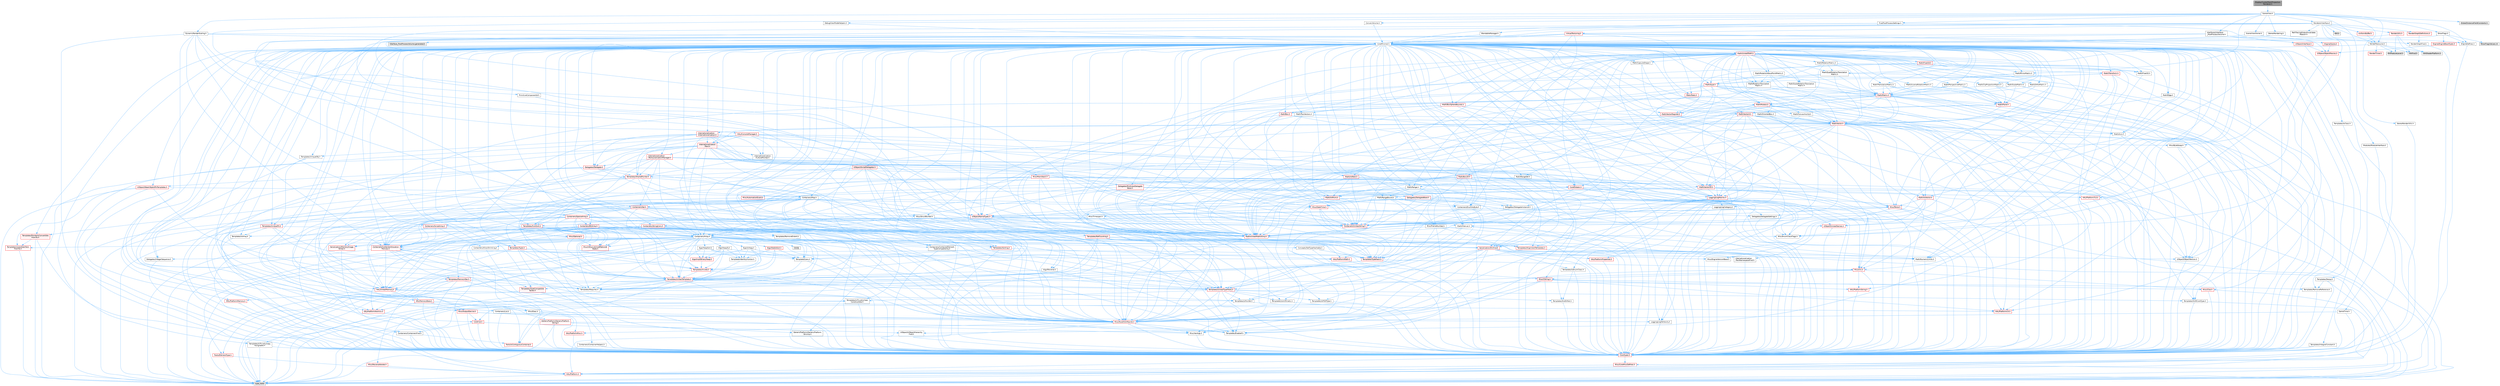 digraph "DisplayClusterMeshProjectionRenderer.h"
{
 // INTERACTIVE_SVG=YES
 // LATEX_PDF_SIZE
  bgcolor="transparent";
  edge [fontname=Helvetica,fontsize=10,labelfontname=Helvetica,labelfontsize=10];
  node [fontname=Helvetica,fontsize=10,shape=box,height=0.2,width=0.4];
  Node1 [id="Node000001",label="DisplayClusterMeshProjection\lRenderer.h",height=0.2,width=0.4,color="gray40", fillcolor="grey60", style="filled", fontcolor="black",tooltip=" "];
  Node1 -> Node2 [id="edge1_Node000001_Node000002",color="steelblue1",style="solid",tooltip=" "];
  Node2 [id="Node000002",label="SceneView.h",height=0.2,width=0.4,color="grey40", fillcolor="white", style="filled",URL="$d0/d2a/SceneView_8h.html",tooltip=" "];
  Node2 -> Node3 [id="edge2_Node000002_Node000003",color="steelblue1",style="solid",tooltip=" "];
  Node3 [id="Node000003",label="ConvexVolume.h",height=0.2,width=0.4,color="grey40", fillcolor="white", style="filled",URL="$dc/d4e/ConvexVolume_8h.html",tooltip=" "];
  Node3 -> Node4 [id="edge3_Node000003_Node000004",color="steelblue1",style="solid",tooltip=" "];
  Node4 [id="Node000004",label="CoreMinimal.h",height=0.2,width=0.4,color="grey40", fillcolor="white", style="filled",URL="$d7/d67/CoreMinimal_8h.html",tooltip=" "];
  Node4 -> Node5 [id="edge4_Node000004_Node000005",color="steelblue1",style="solid",tooltip=" "];
  Node5 [id="Node000005",label="CoreTypes.h",height=0.2,width=0.4,color="red", fillcolor="#FFF0F0", style="filled",URL="$dc/dec/CoreTypes_8h.html",tooltip=" "];
  Node5 -> Node6 [id="edge5_Node000005_Node000006",color="steelblue1",style="solid",tooltip=" "];
  Node6 [id="Node000006",label="HAL/Platform.h",height=0.2,width=0.4,color="red", fillcolor="#FFF0F0", style="filled",URL="$d9/dd0/Platform_8h.html",tooltip=" "];
  Node6 -> Node9 [id="edge6_Node000006_Node000009",color="steelblue1",style="solid",tooltip=" "];
  Node9 [id="Node000009",label="type_traits",height=0.2,width=0.4,color="grey60", fillcolor="#E0E0E0", style="filled",tooltip=" "];
  Node5 -> Node17 [id="edge7_Node000005_Node000017",color="steelblue1",style="solid",tooltip=" "];
  Node17 [id="Node000017",label="Misc/CoreMiscDefines.h",height=0.2,width=0.4,color="red", fillcolor="#FFF0F0", style="filled",URL="$da/d38/CoreMiscDefines_8h.html",tooltip=" "];
  Node17 -> Node6 [id="edge8_Node000017_Node000006",color="steelblue1",style="solid",tooltip=" "];
  Node4 -> Node19 [id="edge9_Node000004_Node000019",color="steelblue1",style="solid",tooltip=" "];
  Node19 [id="Node000019",label="CoreFwd.h",height=0.2,width=0.4,color="red", fillcolor="#FFF0F0", style="filled",URL="$d1/d1e/CoreFwd_8h.html",tooltip=" "];
  Node19 -> Node5 [id="edge10_Node000019_Node000005",color="steelblue1",style="solid",tooltip=" "];
  Node19 -> Node20 [id="edge11_Node000019_Node000020",color="steelblue1",style="solid",tooltip=" "];
  Node20 [id="Node000020",label="Containers/ContainersFwd.h",height=0.2,width=0.4,color="grey40", fillcolor="white", style="filled",URL="$d4/d0a/ContainersFwd_8h.html",tooltip=" "];
  Node20 -> Node6 [id="edge12_Node000020_Node000006",color="steelblue1",style="solid",tooltip=" "];
  Node20 -> Node5 [id="edge13_Node000020_Node000005",color="steelblue1",style="solid",tooltip=" "];
  Node20 -> Node21 [id="edge14_Node000020_Node000021",color="steelblue1",style="solid",tooltip=" "];
  Node21 [id="Node000021",label="Traits/IsContiguousContainer.h",height=0.2,width=0.4,color="red", fillcolor="#FFF0F0", style="filled",URL="$d5/d3c/IsContiguousContainer_8h.html",tooltip=" "];
  Node21 -> Node5 [id="edge15_Node000021_Node000005",color="steelblue1",style="solid",tooltip=" "];
  Node19 -> Node25 [id="edge16_Node000019_Node000025",color="steelblue1",style="solid",tooltip=" "];
  Node25 [id="Node000025",label="UObject/UObjectHierarchy\lFwd.h",height=0.2,width=0.4,color="grey40", fillcolor="white", style="filled",URL="$d3/d13/UObjectHierarchyFwd_8h.html",tooltip=" "];
  Node4 -> Node25 [id="edge17_Node000004_Node000025",color="steelblue1",style="solid",tooltip=" "];
  Node4 -> Node20 [id="edge18_Node000004_Node000020",color="steelblue1",style="solid",tooltip=" "];
  Node4 -> Node26 [id="edge19_Node000004_Node000026",color="steelblue1",style="solid",tooltip=" "];
  Node26 [id="Node000026",label="Misc/VarArgs.h",height=0.2,width=0.4,color="grey40", fillcolor="white", style="filled",URL="$d5/d6f/VarArgs_8h.html",tooltip=" "];
  Node26 -> Node5 [id="edge20_Node000026_Node000005",color="steelblue1",style="solid",tooltip=" "];
  Node4 -> Node27 [id="edge21_Node000004_Node000027",color="steelblue1",style="solid",tooltip=" "];
  Node27 [id="Node000027",label="Logging/LogVerbosity.h",height=0.2,width=0.4,color="grey40", fillcolor="white", style="filled",URL="$d2/d8f/LogVerbosity_8h.html",tooltip=" "];
  Node27 -> Node5 [id="edge22_Node000027_Node000005",color="steelblue1",style="solid",tooltip=" "];
  Node4 -> Node28 [id="edge23_Node000004_Node000028",color="steelblue1",style="solid",tooltip=" "];
  Node28 [id="Node000028",label="Misc/OutputDevice.h",height=0.2,width=0.4,color="red", fillcolor="#FFF0F0", style="filled",URL="$d7/d32/OutputDevice_8h.html",tooltip=" "];
  Node28 -> Node19 [id="edge24_Node000028_Node000019",color="steelblue1",style="solid",tooltip=" "];
  Node28 -> Node5 [id="edge25_Node000028_Node000005",color="steelblue1",style="solid",tooltip=" "];
  Node28 -> Node27 [id="edge26_Node000028_Node000027",color="steelblue1",style="solid",tooltip=" "];
  Node28 -> Node26 [id="edge27_Node000028_Node000026",color="steelblue1",style="solid",tooltip=" "];
  Node4 -> Node34 [id="edge28_Node000004_Node000034",color="steelblue1",style="solid",tooltip=" "];
  Node34 [id="Node000034",label="HAL/PlatformCrt.h",height=0.2,width=0.4,color="red", fillcolor="#FFF0F0", style="filled",URL="$d8/d75/PlatformCrt_8h.html",tooltip=" "];
  Node4 -> Node44 [id="edge29_Node000004_Node000044",color="steelblue1",style="solid",tooltip=" "];
  Node44 [id="Node000044",label="HAL/PlatformMisc.h",height=0.2,width=0.4,color="red", fillcolor="#FFF0F0", style="filled",URL="$d0/df5/PlatformMisc_8h.html",tooltip=" "];
  Node44 -> Node5 [id="edge30_Node000044_Node000005",color="steelblue1",style="solid",tooltip=" "];
  Node4 -> Node63 [id="edge31_Node000004_Node000063",color="steelblue1",style="solid",tooltip=" "];
  Node63 [id="Node000063",label="Misc/AssertionMacros.h",height=0.2,width=0.4,color="red", fillcolor="#FFF0F0", style="filled",URL="$d0/dfa/AssertionMacros_8h.html",tooltip=" "];
  Node63 -> Node5 [id="edge32_Node000063_Node000005",color="steelblue1",style="solid",tooltip=" "];
  Node63 -> Node6 [id="edge33_Node000063_Node000006",color="steelblue1",style="solid",tooltip=" "];
  Node63 -> Node44 [id="edge34_Node000063_Node000044",color="steelblue1",style="solid",tooltip=" "];
  Node63 -> Node64 [id="edge35_Node000063_Node000064",color="steelblue1",style="solid",tooltip=" "];
  Node64 [id="Node000064",label="Templates/EnableIf.h",height=0.2,width=0.4,color="grey40", fillcolor="white", style="filled",URL="$d7/d60/EnableIf_8h.html",tooltip=" "];
  Node64 -> Node5 [id="edge36_Node000064_Node000005",color="steelblue1",style="solid",tooltip=" "];
  Node63 -> Node26 [id="edge37_Node000063_Node000026",color="steelblue1",style="solid",tooltip=" "];
  Node4 -> Node72 [id="edge38_Node000004_Node000072",color="steelblue1",style="solid",tooltip=" "];
  Node72 [id="Node000072",label="Templates/IsPointer.h",height=0.2,width=0.4,color="grey40", fillcolor="white", style="filled",URL="$d7/d05/IsPointer_8h.html",tooltip=" "];
  Node72 -> Node5 [id="edge39_Node000072_Node000005",color="steelblue1",style="solid",tooltip=" "];
  Node4 -> Node73 [id="edge40_Node000004_Node000073",color="steelblue1",style="solid",tooltip=" "];
  Node73 [id="Node000073",label="HAL/PlatformMemory.h",height=0.2,width=0.4,color="red", fillcolor="#FFF0F0", style="filled",URL="$de/d68/PlatformMemory_8h.html",tooltip=" "];
  Node73 -> Node5 [id="edge41_Node000073_Node000005",color="steelblue1",style="solid",tooltip=" "];
  Node4 -> Node56 [id="edge42_Node000004_Node000056",color="steelblue1",style="solid",tooltip=" "];
  Node56 [id="Node000056",label="HAL/PlatformAtomics.h",height=0.2,width=0.4,color="red", fillcolor="#FFF0F0", style="filled",URL="$d3/d36/PlatformAtomics_8h.html",tooltip=" "];
  Node56 -> Node5 [id="edge43_Node000056_Node000005",color="steelblue1",style="solid",tooltip=" "];
  Node4 -> Node78 [id="edge44_Node000004_Node000078",color="steelblue1",style="solid",tooltip=" "];
  Node78 [id="Node000078",label="Misc/Exec.h",height=0.2,width=0.4,color="grey40", fillcolor="white", style="filled",URL="$de/ddb/Exec_8h.html",tooltip=" "];
  Node78 -> Node5 [id="edge45_Node000078_Node000005",color="steelblue1",style="solid",tooltip=" "];
  Node78 -> Node63 [id="edge46_Node000078_Node000063",color="steelblue1",style="solid",tooltip=" "];
  Node4 -> Node79 [id="edge47_Node000004_Node000079",color="steelblue1",style="solid",tooltip=" "];
  Node79 [id="Node000079",label="HAL/MemoryBase.h",height=0.2,width=0.4,color="red", fillcolor="#FFF0F0", style="filled",URL="$d6/d9f/MemoryBase_8h.html",tooltip=" "];
  Node79 -> Node5 [id="edge48_Node000079_Node000005",color="steelblue1",style="solid",tooltip=" "];
  Node79 -> Node56 [id="edge49_Node000079_Node000056",color="steelblue1",style="solid",tooltip=" "];
  Node79 -> Node34 [id="edge50_Node000079_Node000034",color="steelblue1",style="solid",tooltip=" "];
  Node79 -> Node78 [id="edge51_Node000079_Node000078",color="steelblue1",style="solid",tooltip=" "];
  Node79 -> Node28 [id="edge52_Node000079_Node000028",color="steelblue1",style="solid",tooltip=" "];
  Node4 -> Node89 [id="edge53_Node000004_Node000089",color="steelblue1",style="solid",tooltip=" "];
  Node89 [id="Node000089",label="HAL/UnrealMemory.h",height=0.2,width=0.4,color="red", fillcolor="#FFF0F0", style="filled",URL="$d9/d96/UnrealMemory_8h.html",tooltip=" "];
  Node89 -> Node5 [id="edge54_Node000089_Node000005",color="steelblue1",style="solid",tooltip=" "];
  Node89 -> Node79 [id="edge55_Node000089_Node000079",color="steelblue1",style="solid",tooltip=" "];
  Node89 -> Node73 [id="edge56_Node000089_Node000073",color="steelblue1",style="solid",tooltip=" "];
  Node89 -> Node72 [id="edge57_Node000089_Node000072",color="steelblue1",style="solid",tooltip=" "];
  Node4 -> Node91 [id="edge58_Node000004_Node000091",color="steelblue1",style="solid",tooltip=" "];
  Node91 [id="Node000091",label="Templates/IsArithmetic.h",height=0.2,width=0.4,color="grey40", fillcolor="white", style="filled",URL="$d2/d5d/IsArithmetic_8h.html",tooltip=" "];
  Node91 -> Node5 [id="edge59_Node000091_Node000005",color="steelblue1",style="solid",tooltip=" "];
  Node4 -> Node85 [id="edge60_Node000004_Node000085",color="steelblue1",style="solid",tooltip=" "];
  Node85 [id="Node000085",label="Templates/AndOrNot.h",height=0.2,width=0.4,color="grey40", fillcolor="white", style="filled",URL="$db/d0a/AndOrNot_8h.html",tooltip=" "];
  Node85 -> Node5 [id="edge61_Node000085_Node000005",color="steelblue1",style="solid",tooltip=" "];
  Node4 -> Node92 [id="edge62_Node000004_Node000092",color="steelblue1",style="solid",tooltip=" "];
  Node92 [id="Node000092",label="Templates/IsPODType.h",height=0.2,width=0.4,color="grey40", fillcolor="white", style="filled",URL="$d7/db1/IsPODType_8h.html",tooltip=" "];
  Node92 -> Node5 [id="edge63_Node000092_Node000005",color="steelblue1",style="solid",tooltip=" "];
  Node4 -> Node93 [id="edge64_Node000004_Node000093",color="steelblue1",style="solid",tooltip=" "];
  Node93 [id="Node000093",label="Templates/IsUECoreType.h",height=0.2,width=0.4,color="grey40", fillcolor="white", style="filled",URL="$d1/db8/IsUECoreType_8h.html",tooltip=" "];
  Node93 -> Node5 [id="edge65_Node000093_Node000005",color="steelblue1",style="solid",tooltip=" "];
  Node93 -> Node9 [id="edge66_Node000093_Node000009",color="steelblue1",style="solid",tooltip=" "];
  Node4 -> Node86 [id="edge67_Node000004_Node000086",color="steelblue1",style="solid",tooltip=" "];
  Node86 [id="Node000086",label="Templates/IsTriviallyCopy\lConstructible.h",height=0.2,width=0.4,color="grey40", fillcolor="white", style="filled",URL="$d3/d78/IsTriviallyCopyConstructible_8h.html",tooltip=" "];
  Node86 -> Node5 [id="edge68_Node000086_Node000005",color="steelblue1",style="solid",tooltip=" "];
  Node86 -> Node9 [id="edge69_Node000086_Node000009",color="steelblue1",style="solid",tooltip=" "];
  Node4 -> Node94 [id="edge70_Node000004_Node000094",color="steelblue1",style="solid",tooltip=" "];
  Node94 [id="Node000094",label="Templates/UnrealTypeTraits.h",height=0.2,width=0.4,color="red", fillcolor="#FFF0F0", style="filled",URL="$d2/d2d/UnrealTypeTraits_8h.html",tooltip=" "];
  Node94 -> Node5 [id="edge71_Node000094_Node000005",color="steelblue1",style="solid",tooltip=" "];
  Node94 -> Node72 [id="edge72_Node000094_Node000072",color="steelblue1",style="solid",tooltip=" "];
  Node94 -> Node63 [id="edge73_Node000094_Node000063",color="steelblue1",style="solid",tooltip=" "];
  Node94 -> Node85 [id="edge74_Node000094_Node000085",color="steelblue1",style="solid",tooltip=" "];
  Node94 -> Node64 [id="edge75_Node000094_Node000064",color="steelblue1",style="solid",tooltip=" "];
  Node94 -> Node91 [id="edge76_Node000094_Node000091",color="steelblue1",style="solid",tooltip=" "];
  Node94 -> Node92 [id="edge77_Node000094_Node000092",color="steelblue1",style="solid",tooltip=" "];
  Node94 -> Node93 [id="edge78_Node000094_Node000093",color="steelblue1",style="solid",tooltip=" "];
  Node94 -> Node86 [id="edge79_Node000094_Node000086",color="steelblue1",style="solid",tooltip=" "];
  Node4 -> Node64 [id="edge80_Node000004_Node000064",color="steelblue1",style="solid",tooltip=" "];
  Node4 -> Node96 [id="edge81_Node000004_Node000096",color="steelblue1",style="solid",tooltip=" "];
  Node96 [id="Node000096",label="Templates/RemoveReference.h",height=0.2,width=0.4,color="grey40", fillcolor="white", style="filled",URL="$da/dbe/RemoveReference_8h.html",tooltip=" "];
  Node96 -> Node5 [id="edge82_Node000096_Node000005",color="steelblue1",style="solid",tooltip=" "];
  Node4 -> Node97 [id="edge83_Node000004_Node000097",color="steelblue1",style="solid",tooltip=" "];
  Node97 [id="Node000097",label="Templates/IntegralConstant.h",height=0.2,width=0.4,color="grey40", fillcolor="white", style="filled",URL="$db/d1b/IntegralConstant_8h.html",tooltip=" "];
  Node97 -> Node5 [id="edge84_Node000097_Node000005",color="steelblue1",style="solid",tooltip=" "];
  Node4 -> Node98 [id="edge85_Node000004_Node000098",color="steelblue1",style="solid",tooltip=" "];
  Node98 [id="Node000098",label="Templates/IsClass.h",height=0.2,width=0.4,color="grey40", fillcolor="white", style="filled",URL="$db/dcb/IsClass_8h.html",tooltip=" "];
  Node98 -> Node5 [id="edge86_Node000098_Node000005",color="steelblue1",style="solid",tooltip=" "];
  Node4 -> Node99 [id="edge87_Node000004_Node000099",color="steelblue1",style="solid",tooltip=" "];
  Node99 [id="Node000099",label="Templates/TypeCompatible\lBytes.h",height=0.2,width=0.4,color="red", fillcolor="#FFF0F0", style="filled",URL="$df/d0a/TypeCompatibleBytes_8h.html",tooltip=" "];
  Node99 -> Node5 [id="edge88_Node000099_Node000005",color="steelblue1",style="solid",tooltip=" "];
  Node99 -> Node9 [id="edge89_Node000099_Node000009",color="steelblue1",style="solid",tooltip=" "];
  Node4 -> Node21 [id="edge90_Node000004_Node000021",color="steelblue1",style="solid",tooltip=" "];
  Node4 -> Node100 [id="edge91_Node000004_Node000100",color="steelblue1",style="solid",tooltip=" "];
  Node100 [id="Node000100",label="Templates/UnrealTemplate.h",height=0.2,width=0.4,color="red", fillcolor="#FFF0F0", style="filled",URL="$d4/d24/UnrealTemplate_8h.html",tooltip=" "];
  Node100 -> Node5 [id="edge92_Node000100_Node000005",color="steelblue1",style="solid",tooltip=" "];
  Node100 -> Node72 [id="edge93_Node000100_Node000072",color="steelblue1",style="solid",tooltip=" "];
  Node100 -> Node89 [id="edge94_Node000100_Node000089",color="steelblue1",style="solid",tooltip=" "];
  Node100 -> Node94 [id="edge95_Node000100_Node000094",color="steelblue1",style="solid",tooltip=" "];
  Node100 -> Node96 [id="edge96_Node000100_Node000096",color="steelblue1",style="solid",tooltip=" "];
  Node100 -> Node66 [id="edge97_Node000100_Node000066",color="steelblue1",style="solid",tooltip=" "];
  Node66 [id="Node000066",label="Templates/Requires.h",height=0.2,width=0.4,color="grey40", fillcolor="white", style="filled",URL="$dc/d96/Requires_8h.html",tooltip=" "];
  Node66 -> Node64 [id="edge98_Node000066_Node000064",color="steelblue1",style="solid",tooltip=" "];
  Node66 -> Node9 [id="edge99_Node000066_Node000009",color="steelblue1",style="solid",tooltip=" "];
  Node100 -> Node99 [id="edge100_Node000100_Node000099",color="steelblue1",style="solid",tooltip=" "];
  Node100 -> Node21 [id="edge101_Node000100_Node000021",color="steelblue1",style="solid",tooltip=" "];
  Node100 -> Node9 [id="edge102_Node000100_Node000009",color="steelblue1",style="solid",tooltip=" "];
  Node4 -> Node49 [id="edge103_Node000004_Node000049",color="steelblue1",style="solid",tooltip=" "];
  Node49 [id="Node000049",label="Math/NumericLimits.h",height=0.2,width=0.4,color="grey40", fillcolor="white", style="filled",URL="$df/d1b/NumericLimits_8h.html",tooltip=" "];
  Node49 -> Node5 [id="edge104_Node000049_Node000005",color="steelblue1",style="solid",tooltip=" "];
  Node4 -> Node104 [id="edge105_Node000004_Node000104",color="steelblue1",style="solid",tooltip=" "];
  Node104 [id="Node000104",label="HAL/PlatformMath.h",height=0.2,width=0.4,color="red", fillcolor="#FFF0F0", style="filled",URL="$dc/d53/PlatformMath_8h.html",tooltip=" "];
  Node104 -> Node5 [id="edge106_Node000104_Node000005",color="steelblue1",style="solid",tooltip=" "];
  Node4 -> Node87 [id="edge107_Node000004_Node000087",color="steelblue1",style="solid",tooltip=" "];
  Node87 [id="Node000087",label="Templates/IsTriviallyCopy\lAssignable.h",height=0.2,width=0.4,color="grey40", fillcolor="white", style="filled",URL="$d2/df2/IsTriviallyCopyAssignable_8h.html",tooltip=" "];
  Node87 -> Node5 [id="edge108_Node000087_Node000005",color="steelblue1",style="solid",tooltip=" "];
  Node87 -> Node9 [id="edge109_Node000087_Node000009",color="steelblue1",style="solid",tooltip=" "];
  Node4 -> Node112 [id="edge110_Node000004_Node000112",color="steelblue1",style="solid",tooltip=" "];
  Node112 [id="Node000112",label="Templates/MemoryOps.h",height=0.2,width=0.4,color="red", fillcolor="#FFF0F0", style="filled",URL="$db/dea/MemoryOps_8h.html",tooltip=" "];
  Node112 -> Node5 [id="edge111_Node000112_Node000005",color="steelblue1",style="solid",tooltip=" "];
  Node112 -> Node89 [id="edge112_Node000112_Node000089",color="steelblue1",style="solid",tooltip=" "];
  Node112 -> Node87 [id="edge113_Node000112_Node000087",color="steelblue1",style="solid",tooltip=" "];
  Node112 -> Node86 [id="edge114_Node000112_Node000086",color="steelblue1",style="solid",tooltip=" "];
  Node112 -> Node66 [id="edge115_Node000112_Node000066",color="steelblue1",style="solid",tooltip=" "];
  Node112 -> Node94 [id="edge116_Node000112_Node000094",color="steelblue1",style="solid",tooltip=" "];
  Node112 -> Node9 [id="edge117_Node000112_Node000009",color="steelblue1",style="solid",tooltip=" "];
  Node4 -> Node113 [id="edge118_Node000004_Node000113",color="steelblue1",style="solid",tooltip=" "];
  Node113 [id="Node000113",label="Containers/ContainerAllocation\lPolicies.h",height=0.2,width=0.4,color="red", fillcolor="#FFF0F0", style="filled",URL="$d7/dff/ContainerAllocationPolicies_8h.html",tooltip=" "];
  Node113 -> Node5 [id="edge119_Node000113_Node000005",color="steelblue1",style="solid",tooltip=" "];
  Node113 -> Node114 [id="edge120_Node000113_Node000114",color="steelblue1",style="solid",tooltip=" "];
  Node114 [id="Node000114",label="Containers/ContainerHelpers.h",height=0.2,width=0.4,color="grey40", fillcolor="white", style="filled",URL="$d7/d33/ContainerHelpers_8h.html",tooltip=" "];
  Node114 -> Node5 [id="edge121_Node000114_Node000005",color="steelblue1",style="solid",tooltip=" "];
  Node113 -> Node113 [id="edge122_Node000113_Node000113",color="steelblue1",style="solid",tooltip=" "];
  Node113 -> Node104 [id="edge123_Node000113_Node000104",color="steelblue1",style="solid",tooltip=" "];
  Node113 -> Node89 [id="edge124_Node000113_Node000089",color="steelblue1",style="solid",tooltip=" "];
  Node113 -> Node49 [id="edge125_Node000113_Node000049",color="steelblue1",style="solid",tooltip=" "];
  Node113 -> Node63 [id="edge126_Node000113_Node000063",color="steelblue1",style="solid",tooltip=" "];
  Node113 -> Node112 [id="edge127_Node000113_Node000112",color="steelblue1",style="solid",tooltip=" "];
  Node113 -> Node99 [id="edge128_Node000113_Node000099",color="steelblue1",style="solid",tooltip=" "];
  Node113 -> Node9 [id="edge129_Node000113_Node000009",color="steelblue1",style="solid",tooltip=" "];
  Node4 -> Node116 [id="edge130_Node000004_Node000116",color="steelblue1",style="solid",tooltip=" "];
  Node116 [id="Node000116",label="Templates/IsEnumClass.h",height=0.2,width=0.4,color="grey40", fillcolor="white", style="filled",URL="$d7/d15/IsEnumClass_8h.html",tooltip=" "];
  Node116 -> Node5 [id="edge131_Node000116_Node000005",color="steelblue1",style="solid",tooltip=" "];
  Node116 -> Node85 [id="edge132_Node000116_Node000085",color="steelblue1",style="solid",tooltip=" "];
  Node4 -> Node117 [id="edge133_Node000004_Node000117",color="steelblue1",style="solid",tooltip=" "];
  Node117 [id="Node000117",label="HAL/PlatformProperties.h",height=0.2,width=0.4,color="red", fillcolor="#FFF0F0", style="filled",URL="$d9/db0/PlatformProperties_8h.html",tooltip=" "];
  Node117 -> Node5 [id="edge134_Node000117_Node000005",color="steelblue1",style="solid",tooltip=" "];
  Node4 -> Node120 [id="edge135_Node000004_Node000120",color="steelblue1",style="solid",tooltip=" "];
  Node120 [id="Node000120",label="Misc/EngineVersionBase.h",height=0.2,width=0.4,color="grey40", fillcolor="white", style="filled",URL="$d5/d2b/EngineVersionBase_8h.html",tooltip=" "];
  Node120 -> Node5 [id="edge136_Node000120_Node000005",color="steelblue1",style="solid",tooltip=" "];
  Node4 -> Node121 [id="edge137_Node000004_Node000121",color="steelblue1",style="solid",tooltip=" "];
  Node121 [id="Node000121",label="Internationalization\l/TextNamespaceFwd.h",height=0.2,width=0.4,color="grey40", fillcolor="white", style="filled",URL="$d8/d97/TextNamespaceFwd_8h.html",tooltip=" "];
  Node121 -> Node5 [id="edge138_Node000121_Node000005",color="steelblue1",style="solid",tooltip=" "];
  Node4 -> Node122 [id="edge139_Node000004_Node000122",color="steelblue1",style="solid",tooltip=" "];
  Node122 [id="Node000122",label="Serialization/Archive.h",height=0.2,width=0.4,color="red", fillcolor="#FFF0F0", style="filled",URL="$d7/d3b/Archive_8h.html",tooltip=" "];
  Node122 -> Node19 [id="edge140_Node000122_Node000019",color="steelblue1",style="solid",tooltip=" "];
  Node122 -> Node5 [id="edge141_Node000122_Node000005",color="steelblue1",style="solid",tooltip=" "];
  Node122 -> Node117 [id="edge142_Node000122_Node000117",color="steelblue1",style="solid",tooltip=" "];
  Node122 -> Node121 [id="edge143_Node000122_Node000121",color="steelblue1",style="solid",tooltip=" "];
  Node122 -> Node63 [id="edge144_Node000122_Node000063",color="steelblue1",style="solid",tooltip=" "];
  Node122 -> Node120 [id="edge145_Node000122_Node000120",color="steelblue1",style="solid",tooltip=" "];
  Node122 -> Node26 [id="edge146_Node000122_Node000026",color="steelblue1",style="solid",tooltip=" "];
  Node122 -> Node64 [id="edge147_Node000122_Node000064",color="steelblue1",style="solid",tooltip=" "];
  Node122 -> Node116 [id="edge148_Node000122_Node000116",color="steelblue1",style="solid",tooltip=" "];
  Node122 -> Node100 [id="edge149_Node000122_Node000100",color="steelblue1",style="solid",tooltip=" "];
  Node122 -> Node125 [id="edge150_Node000122_Node000125",color="steelblue1",style="solid",tooltip=" "];
  Node125 [id="Node000125",label="UObject/ObjectVersion.h",height=0.2,width=0.4,color="grey40", fillcolor="white", style="filled",URL="$da/d63/ObjectVersion_8h.html",tooltip=" "];
  Node125 -> Node5 [id="edge151_Node000125_Node000005",color="steelblue1",style="solid",tooltip=" "];
  Node4 -> Node126 [id="edge152_Node000004_Node000126",color="steelblue1",style="solid",tooltip=" "];
  Node126 [id="Node000126",label="Templates/Less.h",height=0.2,width=0.4,color="grey40", fillcolor="white", style="filled",URL="$de/dc8/Less_8h.html",tooltip=" "];
  Node126 -> Node5 [id="edge153_Node000126_Node000005",color="steelblue1",style="solid",tooltip=" "];
  Node126 -> Node100 [id="edge154_Node000126_Node000100",color="steelblue1",style="solid",tooltip=" "];
  Node4 -> Node127 [id="edge155_Node000004_Node000127",color="steelblue1",style="solid",tooltip=" "];
  Node127 [id="Node000127",label="Templates/Sorting.h",height=0.2,width=0.4,color="red", fillcolor="#FFF0F0", style="filled",URL="$d3/d9e/Sorting_8h.html",tooltip=" "];
  Node127 -> Node5 [id="edge156_Node000127_Node000005",color="steelblue1",style="solid",tooltip=" "];
  Node127 -> Node104 [id="edge157_Node000127_Node000104",color="steelblue1",style="solid",tooltip=" "];
  Node127 -> Node126 [id="edge158_Node000127_Node000126",color="steelblue1",style="solid",tooltip=" "];
  Node4 -> Node138 [id="edge159_Node000004_Node000138",color="steelblue1",style="solid",tooltip=" "];
  Node138 [id="Node000138",label="Misc/Char.h",height=0.2,width=0.4,color="red", fillcolor="#FFF0F0", style="filled",URL="$d0/d58/Char_8h.html",tooltip=" "];
  Node138 -> Node5 [id="edge160_Node000138_Node000005",color="steelblue1",style="solid",tooltip=" "];
  Node138 -> Node9 [id="edge161_Node000138_Node000009",color="steelblue1",style="solid",tooltip=" "];
  Node4 -> Node141 [id="edge162_Node000004_Node000141",color="steelblue1",style="solid",tooltip=" "];
  Node141 [id="Node000141",label="GenericPlatform/GenericPlatform\lStricmp.h",height=0.2,width=0.4,color="grey40", fillcolor="white", style="filled",URL="$d2/d86/GenericPlatformStricmp_8h.html",tooltip=" "];
  Node141 -> Node5 [id="edge163_Node000141_Node000005",color="steelblue1",style="solid",tooltip=" "];
  Node4 -> Node142 [id="edge164_Node000004_Node000142",color="steelblue1",style="solid",tooltip=" "];
  Node142 [id="Node000142",label="GenericPlatform/GenericPlatform\lString.h",height=0.2,width=0.4,color="red", fillcolor="#FFF0F0", style="filled",URL="$dd/d20/GenericPlatformString_8h.html",tooltip=" "];
  Node142 -> Node5 [id="edge165_Node000142_Node000005",color="steelblue1",style="solid",tooltip=" "];
  Node142 -> Node141 [id="edge166_Node000142_Node000141",color="steelblue1",style="solid",tooltip=" "];
  Node142 -> Node64 [id="edge167_Node000142_Node000064",color="steelblue1",style="solid",tooltip=" "];
  Node142 -> Node9 [id="edge168_Node000142_Node000009",color="steelblue1",style="solid",tooltip=" "];
  Node4 -> Node75 [id="edge169_Node000004_Node000075",color="steelblue1",style="solid",tooltip=" "];
  Node75 [id="Node000075",label="HAL/PlatformString.h",height=0.2,width=0.4,color="red", fillcolor="#FFF0F0", style="filled",URL="$db/db5/PlatformString_8h.html",tooltip=" "];
  Node75 -> Node5 [id="edge170_Node000075_Node000005",color="steelblue1",style="solid",tooltip=" "];
  Node4 -> Node145 [id="edge171_Node000004_Node000145",color="steelblue1",style="solid",tooltip=" "];
  Node145 [id="Node000145",label="Misc/CString.h",height=0.2,width=0.4,color="red", fillcolor="#FFF0F0", style="filled",URL="$d2/d49/CString_8h.html",tooltip=" "];
  Node145 -> Node5 [id="edge172_Node000145_Node000005",color="steelblue1",style="solid",tooltip=" "];
  Node145 -> Node34 [id="edge173_Node000145_Node000034",color="steelblue1",style="solid",tooltip=" "];
  Node145 -> Node75 [id="edge174_Node000145_Node000075",color="steelblue1",style="solid",tooltip=" "];
  Node145 -> Node63 [id="edge175_Node000145_Node000063",color="steelblue1",style="solid",tooltip=" "];
  Node145 -> Node138 [id="edge176_Node000145_Node000138",color="steelblue1",style="solid",tooltip=" "];
  Node145 -> Node26 [id="edge177_Node000145_Node000026",color="steelblue1",style="solid",tooltip=" "];
  Node4 -> Node146 [id="edge178_Node000004_Node000146",color="steelblue1",style="solid",tooltip=" "];
  Node146 [id="Node000146",label="Misc/Crc.h",height=0.2,width=0.4,color="red", fillcolor="#FFF0F0", style="filled",URL="$d4/dd2/Crc_8h.html",tooltip=" "];
  Node146 -> Node5 [id="edge179_Node000146_Node000005",color="steelblue1",style="solid",tooltip=" "];
  Node146 -> Node75 [id="edge180_Node000146_Node000075",color="steelblue1",style="solid",tooltip=" "];
  Node146 -> Node63 [id="edge181_Node000146_Node000063",color="steelblue1",style="solid",tooltip=" "];
  Node146 -> Node145 [id="edge182_Node000146_Node000145",color="steelblue1",style="solid",tooltip=" "];
  Node146 -> Node138 [id="edge183_Node000146_Node000138",color="steelblue1",style="solid",tooltip=" "];
  Node146 -> Node94 [id="edge184_Node000146_Node000094",color="steelblue1",style="solid",tooltip=" "];
  Node4 -> Node137 [id="edge185_Node000004_Node000137",color="steelblue1",style="solid",tooltip=" "];
  Node137 [id="Node000137",label="Math/UnrealMathUtility.h",height=0.2,width=0.4,color="red", fillcolor="#FFF0F0", style="filled",URL="$db/db8/UnrealMathUtility_8h.html",tooltip=" "];
  Node137 -> Node5 [id="edge186_Node000137_Node000005",color="steelblue1",style="solid",tooltip=" "];
  Node137 -> Node63 [id="edge187_Node000137_Node000063",color="steelblue1",style="solid",tooltip=" "];
  Node137 -> Node104 [id="edge188_Node000137_Node000104",color="steelblue1",style="solid",tooltip=" "];
  Node137 -> Node66 [id="edge189_Node000137_Node000066",color="steelblue1",style="solid",tooltip=" "];
  Node4 -> Node147 [id="edge190_Node000004_Node000147",color="steelblue1",style="solid",tooltip=" "];
  Node147 [id="Node000147",label="Containers/UnrealString.h",height=0.2,width=0.4,color="red", fillcolor="#FFF0F0", style="filled",URL="$d5/dba/UnrealString_8h.html",tooltip=" "];
  Node4 -> Node151 [id="edge191_Node000004_Node000151",color="steelblue1",style="solid",tooltip=" "];
  Node151 [id="Node000151",label="Containers/Array.h",height=0.2,width=0.4,color="grey40", fillcolor="white", style="filled",URL="$df/dd0/Array_8h.html",tooltip=" "];
  Node151 -> Node5 [id="edge192_Node000151_Node000005",color="steelblue1",style="solid",tooltip=" "];
  Node151 -> Node63 [id="edge193_Node000151_Node000063",color="steelblue1",style="solid",tooltip=" "];
  Node151 -> Node152 [id="edge194_Node000151_Node000152",color="steelblue1",style="solid",tooltip=" "];
  Node152 [id="Node000152",label="Misc/IntrusiveUnsetOptional\lState.h",height=0.2,width=0.4,color="red", fillcolor="#FFF0F0", style="filled",URL="$d2/d0a/IntrusiveUnsetOptionalState_8h.html",tooltip=" "];
  Node151 -> Node154 [id="edge195_Node000151_Node000154",color="steelblue1",style="solid",tooltip=" "];
  Node154 [id="Node000154",label="Misc/ReverseIterate.h",height=0.2,width=0.4,color="red", fillcolor="#FFF0F0", style="filled",URL="$db/de3/ReverseIterate_8h.html",tooltip=" "];
  Node154 -> Node6 [id="edge196_Node000154_Node000006",color="steelblue1",style="solid",tooltip=" "];
  Node151 -> Node89 [id="edge197_Node000151_Node000089",color="steelblue1",style="solid",tooltip=" "];
  Node151 -> Node94 [id="edge198_Node000151_Node000094",color="steelblue1",style="solid",tooltip=" "];
  Node151 -> Node100 [id="edge199_Node000151_Node000100",color="steelblue1",style="solid",tooltip=" "];
  Node151 -> Node156 [id="edge200_Node000151_Node000156",color="steelblue1",style="solid",tooltip=" "];
  Node156 [id="Node000156",label="Containers/AllowShrinking.h",height=0.2,width=0.4,color="grey40", fillcolor="white", style="filled",URL="$d7/d1a/AllowShrinking_8h.html",tooltip=" "];
  Node156 -> Node5 [id="edge201_Node000156_Node000005",color="steelblue1",style="solid",tooltip=" "];
  Node151 -> Node113 [id="edge202_Node000151_Node000113",color="steelblue1",style="solid",tooltip=" "];
  Node151 -> Node157 [id="edge203_Node000151_Node000157",color="steelblue1",style="solid",tooltip=" "];
  Node157 [id="Node000157",label="Containers/ContainerElement\lTypeCompatibility.h",height=0.2,width=0.4,color="grey40", fillcolor="white", style="filled",URL="$df/ddf/ContainerElementTypeCompatibility_8h.html",tooltip=" "];
  Node157 -> Node5 [id="edge204_Node000157_Node000005",color="steelblue1",style="solid",tooltip=" "];
  Node157 -> Node94 [id="edge205_Node000157_Node000094",color="steelblue1",style="solid",tooltip=" "];
  Node151 -> Node122 [id="edge206_Node000151_Node000122",color="steelblue1",style="solid",tooltip=" "];
  Node151 -> Node158 [id="edge207_Node000151_Node000158",color="steelblue1",style="solid",tooltip=" "];
  Node158 [id="Node000158",label="Serialization/MemoryImage\lWriter.h",height=0.2,width=0.4,color="red", fillcolor="#FFF0F0", style="filled",URL="$d0/d08/MemoryImageWriter_8h.html",tooltip=" "];
  Node158 -> Node5 [id="edge208_Node000158_Node000005",color="steelblue1",style="solid",tooltip=" "];
  Node151 -> Node167 [id="edge209_Node000151_Node000167",color="steelblue1",style="solid",tooltip=" "];
  Node167 [id="Node000167",label="Algo/Heapify.h",height=0.2,width=0.4,color="grey40", fillcolor="white", style="filled",URL="$d0/d2a/Heapify_8h.html",tooltip=" "];
  Node167 -> Node134 [id="edge210_Node000167_Node000134",color="steelblue1",style="solid",tooltip=" "];
  Node134 [id="Node000134",label="Algo/Impl/BinaryHeap.h",height=0.2,width=0.4,color="red", fillcolor="#FFF0F0", style="filled",URL="$d7/da3/Algo_2Impl_2BinaryHeap_8h.html",tooltip=" "];
  Node134 -> Node130 [id="edge211_Node000134_Node000130",color="steelblue1",style="solid",tooltip=" "];
  Node130 [id="Node000130",label="Templates/Invoke.h",height=0.2,width=0.4,color="red", fillcolor="#FFF0F0", style="filled",URL="$d7/deb/Invoke_8h.html",tooltip=" "];
  Node130 -> Node5 [id="edge212_Node000130_Node000005",color="steelblue1",style="solid",tooltip=" "];
  Node130 -> Node100 [id="edge213_Node000130_Node000100",color="steelblue1",style="solid",tooltip=" "];
  Node130 -> Node9 [id="edge214_Node000130_Node000009",color="steelblue1",style="solid",tooltip=" "];
  Node134 -> Node9 [id="edge215_Node000134_Node000009",color="steelblue1",style="solid",tooltip=" "];
  Node167 -> Node129 [id="edge216_Node000167_Node000129",color="steelblue1",style="solid",tooltip=" "];
  Node129 [id="Node000129",label="Templates/IdentityFunctor.h",height=0.2,width=0.4,color="grey40", fillcolor="white", style="filled",URL="$d7/d2e/IdentityFunctor_8h.html",tooltip=" "];
  Node129 -> Node6 [id="edge217_Node000129_Node000006",color="steelblue1",style="solid",tooltip=" "];
  Node167 -> Node130 [id="edge218_Node000167_Node000130",color="steelblue1",style="solid",tooltip=" "];
  Node167 -> Node126 [id="edge219_Node000167_Node000126",color="steelblue1",style="solid",tooltip=" "];
  Node167 -> Node100 [id="edge220_Node000167_Node000100",color="steelblue1",style="solid",tooltip=" "];
  Node151 -> Node168 [id="edge221_Node000151_Node000168",color="steelblue1",style="solid",tooltip=" "];
  Node168 [id="Node000168",label="Algo/HeapSort.h",height=0.2,width=0.4,color="grey40", fillcolor="white", style="filled",URL="$d3/d92/HeapSort_8h.html",tooltip=" "];
  Node168 -> Node134 [id="edge222_Node000168_Node000134",color="steelblue1",style="solid",tooltip=" "];
  Node168 -> Node129 [id="edge223_Node000168_Node000129",color="steelblue1",style="solid",tooltip=" "];
  Node168 -> Node126 [id="edge224_Node000168_Node000126",color="steelblue1",style="solid",tooltip=" "];
  Node168 -> Node100 [id="edge225_Node000168_Node000100",color="steelblue1",style="solid",tooltip=" "];
  Node151 -> Node169 [id="edge226_Node000151_Node000169",color="steelblue1",style="solid",tooltip=" "];
  Node169 [id="Node000169",label="Algo/IsHeap.h",height=0.2,width=0.4,color="grey40", fillcolor="white", style="filled",URL="$de/d32/IsHeap_8h.html",tooltip=" "];
  Node169 -> Node134 [id="edge227_Node000169_Node000134",color="steelblue1",style="solid",tooltip=" "];
  Node169 -> Node129 [id="edge228_Node000169_Node000129",color="steelblue1",style="solid",tooltip=" "];
  Node169 -> Node130 [id="edge229_Node000169_Node000130",color="steelblue1",style="solid",tooltip=" "];
  Node169 -> Node126 [id="edge230_Node000169_Node000126",color="steelblue1",style="solid",tooltip=" "];
  Node169 -> Node100 [id="edge231_Node000169_Node000100",color="steelblue1",style="solid",tooltip=" "];
  Node151 -> Node134 [id="edge232_Node000151_Node000134",color="steelblue1",style="solid",tooltip=" "];
  Node151 -> Node170 [id="edge233_Node000151_Node000170",color="steelblue1",style="solid",tooltip=" "];
  Node170 [id="Node000170",label="Algo/StableSort.h",height=0.2,width=0.4,color="red", fillcolor="#FFF0F0", style="filled",URL="$d7/d3c/StableSort_8h.html",tooltip=" "];
  Node170 -> Node129 [id="edge234_Node000170_Node000129",color="steelblue1",style="solid",tooltip=" "];
  Node170 -> Node130 [id="edge235_Node000170_Node000130",color="steelblue1",style="solid",tooltip=" "];
  Node170 -> Node126 [id="edge236_Node000170_Node000126",color="steelblue1",style="solid",tooltip=" "];
  Node170 -> Node100 [id="edge237_Node000170_Node000100",color="steelblue1",style="solid",tooltip=" "];
  Node151 -> Node172 [id="edge238_Node000151_Node000172",color="steelblue1",style="solid",tooltip=" "];
  Node172 [id="Node000172",label="Concepts/GetTypeHashable.h",height=0.2,width=0.4,color="grey40", fillcolor="white", style="filled",URL="$d3/da2/GetTypeHashable_8h.html",tooltip=" "];
  Node172 -> Node5 [id="edge239_Node000172_Node000005",color="steelblue1",style="solid",tooltip=" "];
  Node172 -> Node163 [id="edge240_Node000172_Node000163",color="steelblue1",style="solid",tooltip=" "];
  Node163 [id="Node000163",label="Templates/TypeHash.h",height=0.2,width=0.4,color="red", fillcolor="#FFF0F0", style="filled",URL="$d1/d62/TypeHash_8h.html",tooltip=" "];
  Node163 -> Node5 [id="edge241_Node000163_Node000005",color="steelblue1",style="solid",tooltip=" "];
  Node163 -> Node66 [id="edge242_Node000163_Node000066",color="steelblue1",style="solid",tooltip=" "];
  Node163 -> Node146 [id="edge243_Node000163_Node000146",color="steelblue1",style="solid",tooltip=" "];
  Node163 -> Node9 [id="edge244_Node000163_Node000009",color="steelblue1",style="solid",tooltip=" "];
  Node151 -> Node129 [id="edge245_Node000151_Node000129",color="steelblue1",style="solid",tooltip=" "];
  Node151 -> Node130 [id="edge246_Node000151_Node000130",color="steelblue1",style="solid",tooltip=" "];
  Node151 -> Node126 [id="edge247_Node000151_Node000126",color="steelblue1",style="solid",tooltip=" "];
  Node151 -> Node173 [id="edge248_Node000151_Node000173",color="steelblue1",style="solid",tooltip=" "];
  Node173 [id="Node000173",label="Templates/LosesQualifiers\lFromTo.h",height=0.2,width=0.4,color="red", fillcolor="#FFF0F0", style="filled",URL="$d2/db3/LosesQualifiersFromTo_8h.html",tooltip=" "];
  Node173 -> Node9 [id="edge249_Node000173_Node000009",color="steelblue1",style="solid",tooltip=" "];
  Node151 -> Node66 [id="edge250_Node000151_Node000066",color="steelblue1",style="solid",tooltip=" "];
  Node151 -> Node127 [id="edge251_Node000151_Node000127",color="steelblue1",style="solid",tooltip=" "];
  Node151 -> Node174 [id="edge252_Node000151_Node000174",color="steelblue1",style="solid",tooltip=" "];
  Node174 [id="Node000174",label="Templates/AlignmentTemplates.h",height=0.2,width=0.4,color="red", fillcolor="#FFF0F0", style="filled",URL="$dd/d32/AlignmentTemplates_8h.html",tooltip=" "];
  Node174 -> Node5 [id="edge253_Node000174_Node000005",color="steelblue1",style="solid",tooltip=" "];
  Node174 -> Node72 [id="edge254_Node000174_Node000072",color="steelblue1",style="solid",tooltip=" "];
  Node151 -> Node47 [id="edge255_Node000151_Node000047",color="steelblue1",style="solid",tooltip=" "];
  Node47 [id="Node000047",label="Traits/ElementType.h",height=0.2,width=0.4,color="red", fillcolor="#FFF0F0", style="filled",URL="$d5/d4f/ElementType_8h.html",tooltip=" "];
  Node47 -> Node6 [id="edge256_Node000047_Node000006",color="steelblue1",style="solid",tooltip=" "];
  Node47 -> Node9 [id="edge257_Node000047_Node000009",color="steelblue1",style="solid",tooltip=" "];
  Node151 -> Node110 [id="edge258_Node000151_Node000110",color="steelblue1",style="solid",tooltip=" "];
  Node110 [id="Node000110",label="limits",height=0.2,width=0.4,color="grey60", fillcolor="#E0E0E0", style="filled",tooltip=" "];
  Node151 -> Node9 [id="edge259_Node000151_Node000009",color="steelblue1",style="solid",tooltip=" "];
  Node4 -> Node175 [id="edge260_Node000004_Node000175",color="steelblue1",style="solid",tooltip=" "];
  Node175 [id="Node000175",label="Misc/FrameNumber.h",height=0.2,width=0.4,color="grey40", fillcolor="white", style="filled",URL="$dd/dbd/FrameNumber_8h.html",tooltip=" "];
  Node175 -> Node5 [id="edge261_Node000175_Node000005",color="steelblue1",style="solid",tooltip=" "];
  Node175 -> Node49 [id="edge262_Node000175_Node000049",color="steelblue1",style="solid",tooltip=" "];
  Node175 -> Node137 [id="edge263_Node000175_Node000137",color="steelblue1",style="solid",tooltip=" "];
  Node175 -> Node64 [id="edge264_Node000175_Node000064",color="steelblue1",style="solid",tooltip=" "];
  Node175 -> Node94 [id="edge265_Node000175_Node000094",color="steelblue1",style="solid",tooltip=" "];
  Node4 -> Node176 [id="edge266_Node000004_Node000176",color="steelblue1",style="solid",tooltip=" "];
  Node176 [id="Node000176",label="Misc/Timespan.h",height=0.2,width=0.4,color="grey40", fillcolor="white", style="filled",URL="$da/dd9/Timespan_8h.html",tooltip=" "];
  Node176 -> Node5 [id="edge267_Node000176_Node000005",color="steelblue1",style="solid",tooltip=" "];
  Node176 -> Node177 [id="edge268_Node000176_Node000177",color="steelblue1",style="solid",tooltip=" "];
  Node177 [id="Node000177",label="Math/Interval.h",height=0.2,width=0.4,color="grey40", fillcolor="white", style="filled",URL="$d1/d55/Interval_8h.html",tooltip=" "];
  Node177 -> Node5 [id="edge269_Node000177_Node000005",color="steelblue1",style="solid",tooltip=" "];
  Node177 -> Node91 [id="edge270_Node000177_Node000091",color="steelblue1",style="solid",tooltip=" "];
  Node177 -> Node94 [id="edge271_Node000177_Node000094",color="steelblue1",style="solid",tooltip=" "];
  Node177 -> Node49 [id="edge272_Node000177_Node000049",color="steelblue1",style="solid",tooltip=" "];
  Node177 -> Node137 [id="edge273_Node000177_Node000137",color="steelblue1",style="solid",tooltip=" "];
  Node176 -> Node137 [id="edge274_Node000176_Node000137",color="steelblue1",style="solid",tooltip=" "];
  Node176 -> Node63 [id="edge275_Node000176_Node000063",color="steelblue1",style="solid",tooltip=" "];
  Node4 -> Node178 [id="edge276_Node000004_Node000178",color="steelblue1",style="solid",tooltip=" "];
  Node178 [id="Node000178",label="Containers/StringConv.h",height=0.2,width=0.4,color="red", fillcolor="#FFF0F0", style="filled",URL="$d3/ddf/StringConv_8h.html",tooltip=" "];
  Node178 -> Node5 [id="edge277_Node000178_Node000005",color="steelblue1",style="solid",tooltip=" "];
  Node178 -> Node63 [id="edge278_Node000178_Node000063",color="steelblue1",style="solid",tooltip=" "];
  Node178 -> Node113 [id="edge279_Node000178_Node000113",color="steelblue1",style="solid",tooltip=" "];
  Node178 -> Node151 [id="edge280_Node000178_Node000151",color="steelblue1",style="solid",tooltip=" "];
  Node178 -> Node145 [id="edge281_Node000178_Node000145",color="steelblue1",style="solid",tooltip=" "];
  Node178 -> Node179 [id="edge282_Node000178_Node000179",color="steelblue1",style="solid",tooltip=" "];
  Node179 [id="Node000179",label="Templates/IsArray.h",height=0.2,width=0.4,color="grey40", fillcolor="white", style="filled",URL="$d8/d8d/IsArray_8h.html",tooltip=" "];
  Node179 -> Node5 [id="edge283_Node000179_Node000005",color="steelblue1",style="solid",tooltip=" "];
  Node178 -> Node100 [id="edge284_Node000178_Node000100",color="steelblue1",style="solid",tooltip=" "];
  Node178 -> Node94 [id="edge285_Node000178_Node000094",color="steelblue1",style="solid",tooltip=" "];
  Node178 -> Node47 [id="edge286_Node000178_Node000047",color="steelblue1",style="solid",tooltip=" "];
  Node178 -> Node21 [id="edge287_Node000178_Node000021",color="steelblue1",style="solid",tooltip=" "];
  Node178 -> Node9 [id="edge288_Node000178_Node000009",color="steelblue1",style="solid",tooltip=" "];
  Node4 -> Node180 [id="edge289_Node000004_Node000180",color="steelblue1",style="solid",tooltip=" "];
  Node180 [id="Node000180",label="UObject/UnrealNames.h",height=0.2,width=0.4,color="red", fillcolor="#FFF0F0", style="filled",URL="$d8/db1/UnrealNames_8h.html",tooltip=" "];
  Node180 -> Node5 [id="edge290_Node000180_Node000005",color="steelblue1",style="solid",tooltip=" "];
  Node4 -> Node182 [id="edge291_Node000004_Node000182",color="steelblue1",style="solid",tooltip=" "];
  Node182 [id="Node000182",label="UObject/NameTypes.h",height=0.2,width=0.4,color="red", fillcolor="#FFF0F0", style="filled",URL="$d6/d35/NameTypes_8h.html",tooltip=" "];
  Node182 -> Node5 [id="edge292_Node000182_Node000005",color="steelblue1",style="solid",tooltip=" "];
  Node182 -> Node63 [id="edge293_Node000182_Node000063",color="steelblue1",style="solid",tooltip=" "];
  Node182 -> Node89 [id="edge294_Node000182_Node000089",color="steelblue1",style="solid",tooltip=" "];
  Node182 -> Node94 [id="edge295_Node000182_Node000094",color="steelblue1",style="solid",tooltip=" "];
  Node182 -> Node100 [id="edge296_Node000182_Node000100",color="steelblue1",style="solid",tooltip=" "];
  Node182 -> Node147 [id="edge297_Node000182_Node000147",color="steelblue1",style="solid",tooltip=" "];
  Node182 -> Node178 [id="edge298_Node000182_Node000178",color="steelblue1",style="solid",tooltip=" "];
  Node182 -> Node180 [id="edge299_Node000182_Node000180",color="steelblue1",style="solid",tooltip=" "];
  Node182 -> Node152 [id="edge300_Node000182_Node000152",color="steelblue1",style="solid",tooltip=" "];
  Node4 -> Node190 [id="edge301_Node000004_Node000190",color="steelblue1",style="solid",tooltip=" "];
  Node190 [id="Node000190",label="Misc/Parse.h",height=0.2,width=0.4,color="red", fillcolor="#FFF0F0", style="filled",URL="$dc/d71/Parse_8h.html",tooltip=" "];
  Node190 -> Node147 [id="edge302_Node000190_Node000147",color="steelblue1",style="solid",tooltip=" "];
  Node190 -> Node5 [id="edge303_Node000190_Node000005",color="steelblue1",style="solid",tooltip=" "];
  Node190 -> Node34 [id="edge304_Node000190_Node000034",color="steelblue1",style="solid",tooltip=" "];
  Node190 -> Node51 [id="edge305_Node000190_Node000051",color="steelblue1",style="solid",tooltip=" "];
  Node51 [id="Node000051",label="Misc/EnumClassFlags.h",height=0.2,width=0.4,color="grey40", fillcolor="white", style="filled",URL="$d8/de7/EnumClassFlags_8h.html",tooltip=" "];
  Node190 -> Node191 [id="edge306_Node000190_Node000191",color="steelblue1",style="solid",tooltip=" "];
  Node191 [id="Node000191",label="Templates/Function.h",height=0.2,width=0.4,color="red", fillcolor="#FFF0F0", style="filled",URL="$df/df5/Function_8h.html",tooltip=" "];
  Node191 -> Node5 [id="edge307_Node000191_Node000005",color="steelblue1",style="solid",tooltip=" "];
  Node191 -> Node63 [id="edge308_Node000191_Node000063",color="steelblue1",style="solid",tooltip=" "];
  Node191 -> Node152 [id="edge309_Node000191_Node000152",color="steelblue1",style="solid",tooltip=" "];
  Node191 -> Node89 [id="edge310_Node000191_Node000089",color="steelblue1",style="solid",tooltip=" "];
  Node191 -> Node94 [id="edge311_Node000191_Node000094",color="steelblue1",style="solid",tooltip=" "];
  Node191 -> Node130 [id="edge312_Node000191_Node000130",color="steelblue1",style="solid",tooltip=" "];
  Node191 -> Node100 [id="edge313_Node000191_Node000100",color="steelblue1",style="solid",tooltip=" "];
  Node191 -> Node66 [id="edge314_Node000191_Node000066",color="steelblue1",style="solid",tooltip=" "];
  Node191 -> Node137 [id="edge315_Node000191_Node000137",color="steelblue1",style="solid",tooltip=" "];
  Node191 -> Node9 [id="edge316_Node000191_Node000009",color="steelblue1",style="solid",tooltip=" "];
  Node4 -> Node174 [id="edge317_Node000004_Node000174",color="steelblue1",style="solid",tooltip=" "];
  Node4 -> Node193 [id="edge318_Node000004_Node000193",color="steelblue1",style="solid",tooltip=" "];
  Node193 [id="Node000193",label="Misc/StructBuilder.h",height=0.2,width=0.4,color="grey40", fillcolor="white", style="filled",URL="$d9/db3/StructBuilder_8h.html",tooltip=" "];
  Node193 -> Node5 [id="edge319_Node000193_Node000005",color="steelblue1",style="solid",tooltip=" "];
  Node193 -> Node137 [id="edge320_Node000193_Node000137",color="steelblue1",style="solid",tooltip=" "];
  Node193 -> Node174 [id="edge321_Node000193_Node000174",color="steelblue1",style="solid",tooltip=" "];
  Node4 -> Node106 [id="edge322_Node000004_Node000106",color="steelblue1",style="solid",tooltip=" "];
  Node106 [id="Node000106",label="Templates/Decay.h",height=0.2,width=0.4,color="grey40", fillcolor="white", style="filled",URL="$dd/d0f/Decay_8h.html",tooltip=" "];
  Node106 -> Node5 [id="edge323_Node000106_Node000005",color="steelblue1",style="solid",tooltip=" "];
  Node106 -> Node96 [id="edge324_Node000106_Node000096",color="steelblue1",style="solid",tooltip=" "];
  Node106 -> Node9 [id="edge325_Node000106_Node000009",color="steelblue1",style="solid",tooltip=" "];
  Node4 -> Node194 [id="edge326_Node000004_Node000194",color="steelblue1",style="solid",tooltip=" "];
  Node194 [id="Node000194",label="Templates/PointerIsConvertible\lFromTo.h",height=0.2,width=0.4,color="red", fillcolor="#FFF0F0", style="filled",URL="$d6/d65/PointerIsConvertibleFromTo_8h.html",tooltip=" "];
  Node194 -> Node5 [id="edge327_Node000194_Node000005",color="steelblue1",style="solid",tooltip=" "];
  Node194 -> Node173 [id="edge328_Node000194_Node000173",color="steelblue1",style="solid",tooltip=" "];
  Node194 -> Node9 [id="edge329_Node000194_Node000009",color="steelblue1",style="solid",tooltip=" "];
  Node4 -> Node130 [id="edge330_Node000004_Node000130",color="steelblue1",style="solid",tooltip=" "];
  Node4 -> Node191 [id="edge331_Node000004_Node000191",color="steelblue1",style="solid",tooltip=" "];
  Node4 -> Node163 [id="edge332_Node000004_Node000163",color="steelblue1",style="solid",tooltip=" "];
  Node4 -> Node195 [id="edge333_Node000004_Node000195",color="steelblue1",style="solid",tooltip=" "];
  Node195 [id="Node000195",label="Containers/ScriptArray.h",height=0.2,width=0.4,color="red", fillcolor="#FFF0F0", style="filled",URL="$dc/daf/ScriptArray_8h.html",tooltip=" "];
  Node195 -> Node5 [id="edge334_Node000195_Node000005",color="steelblue1",style="solid",tooltip=" "];
  Node195 -> Node63 [id="edge335_Node000195_Node000063",color="steelblue1",style="solid",tooltip=" "];
  Node195 -> Node89 [id="edge336_Node000195_Node000089",color="steelblue1",style="solid",tooltip=" "];
  Node195 -> Node156 [id="edge337_Node000195_Node000156",color="steelblue1",style="solid",tooltip=" "];
  Node195 -> Node113 [id="edge338_Node000195_Node000113",color="steelblue1",style="solid",tooltip=" "];
  Node195 -> Node151 [id="edge339_Node000195_Node000151",color="steelblue1",style="solid",tooltip=" "];
  Node4 -> Node196 [id="edge340_Node000004_Node000196",color="steelblue1",style="solid",tooltip=" "];
  Node196 [id="Node000196",label="Containers/BitArray.h",height=0.2,width=0.4,color="red", fillcolor="#FFF0F0", style="filled",URL="$d1/de4/BitArray_8h.html",tooltip=" "];
  Node196 -> Node113 [id="edge341_Node000196_Node000113",color="steelblue1",style="solid",tooltip=" "];
  Node196 -> Node5 [id="edge342_Node000196_Node000005",color="steelblue1",style="solid",tooltip=" "];
  Node196 -> Node56 [id="edge343_Node000196_Node000056",color="steelblue1",style="solid",tooltip=" "];
  Node196 -> Node89 [id="edge344_Node000196_Node000089",color="steelblue1",style="solid",tooltip=" "];
  Node196 -> Node137 [id="edge345_Node000196_Node000137",color="steelblue1",style="solid",tooltip=" "];
  Node196 -> Node63 [id="edge346_Node000196_Node000063",color="steelblue1",style="solid",tooltip=" "];
  Node196 -> Node51 [id="edge347_Node000196_Node000051",color="steelblue1",style="solid",tooltip=" "];
  Node196 -> Node122 [id="edge348_Node000196_Node000122",color="steelblue1",style="solid",tooltip=" "];
  Node196 -> Node158 [id="edge349_Node000196_Node000158",color="steelblue1",style="solid",tooltip=" "];
  Node196 -> Node64 [id="edge350_Node000196_Node000064",color="steelblue1",style="solid",tooltip=" "];
  Node196 -> Node130 [id="edge351_Node000196_Node000130",color="steelblue1",style="solid",tooltip=" "];
  Node196 -> Node100 [id="edge352_Node000196_Node000100",color="steelblue1",style="solid",tooltip=" "];
  Node196 -> Node94 [id="edge353_Node000196_Node000094",color="steelblue1",style="solid",tooltip=" "];
  Node4 -> Node197 [id="edge354_Node000004_Node000197",color="steelblue1",style="solid",tooltip=" "];
  Node197 [id="Node000197",label="Containers/SparseArray.h",height=0.2,width=0.4,color="red", fillcolor="#FFF0F0", style="filled",URL="$d5/dbf/SparseArray_8h.html",tooltip=" "];
  Node197 -> Node5 [id="edge355_Node000197_Node000005",color="steelblue1",style="solid",tooltip=" "];
  Node197 -> Node63 [id="edge356_Node000197_Node000063",color="steelblue1",style="solid",tooltip=" "];
  Node197 -> Node89 [id="edge357_Node000197_Node000089",color="steelblue1",style="solid",tooltip=" "];
  Node197 -> Node94 [id="edge358_Node000197_Node000094",color="steelblue1",style="solid",tooltip=" "];
  Node197 -> Node100 [id="edge359_Node000197_Node000100",color="steelblue1",style="solid",tooltip=" "];
  Node197 -> Node113 [id="edge360_Node000197_Node000113",color="steelblue1",style="solid",tooltip=" "];
  Node197 -> Node126 [id="edge361_Node000197_Node000126",color="steelblue1",style="solid",tooltip=" "];
  Node197 -> Node151 [id="edge362_Node000197_Node000151",color="steelblue1",style="solid",tooltip=" "];
  Node197 -> Node137 [id="edge363_Node000197_Node000137",color="steelblue1",style="solid",tooltip=" "];
  Node197 -> Node195 [id="edge364_Node000197_Node000195",color="steelblue1",style="solid",tooltip=" "];
  Node197 -> Node196 [id="edge365_Node000197_Node000196",color="steelblue1",style="solid",tooltip=" "];
  Node197 -> Node158 [id="edge366_Node000197_Node000158",color="steelblue1",style="solid",tooltip=" "];
  Node197 -> Node147 [id="edge367_Node000197_Node000147",color="steelblue1",style="solid",tooltip=" "];
  Node197 -> Node152 [id="edge368_Node000197_Node000152",color="steelblue1",style="solid",tooltip=" "];
  Node4 -> Node213 [id="edge369_Node000004_Node000213",color="steelblue1",style="solid",tooltip=" "];
  Node213 [id="Node000213",label="Containers/Set.h",height=0.2,width=0.4,color="red", fillcolor="#FFF0F0", style="filled",URL="$d4/d45/Set_8h.html",tooltip=" "];
  Node213 -> Node113 [id="edge370_Node000213_Node000113",color="steelblue1",style="solid",tooltip=" "];
  Node213 -> Node157 [id="edge371_Node000213_Node000157",color="steelblue1",style="solid",tooltip=" "];
  Node213 -> Node197 [id="edge372_Node000213_Node000197",color="steelblue1",style="solid",tooltip=" "];
  Node213 -> Node20 [id="edge373_Node000213_Node000020",color="steelblue1",style="solid",tooltip=" "];
  Node213 -> Node137 [id="edge374_Node000213_Node000137",color="steelblue1",style="solid",tooltip=" "];
  Node213 -> Node63 [id="edge375_Node000213_Node000063",color="steelblue1",style="solid",tooltip=" "];
  Node213 -> Node193 [id="edge376_Node000213_Node000193",color="steelblue1",style="solid",tooltip=" "];
  Node213 -> Node158 [id="edge377_Node000213_Node000158",color="steelblue1",style="solid",tooltip=" "];
  Node213 -> Node191 [id="edge378_Node000213_Node000191",color="steelblue1",style="solid",tooltip=" "];
  Node213 -> Node127 [id="edge379_Node000213_Node000127",color="steelblue1",style="solid",tooltip=" "];
  Node213 -> Node163 [id="edge380_Node000213_Node000163",color="steelblue1",style="solid",tooltip=" "];
  Node213 -> Node100 [id="edge381_Node000213_Node000100",color="steelblue1",style="solid",tooltip=" "];
  Node213 -> Node9 [id="edge382_Node000213_Node000009",color="steelblue1",style="solid",tooltip=" "];
  Node4 -> Node216 [id="edge383_Node000004_Node000216",color="steelblue1",style="solid",tooltip=" "];
  Node216 [id="Node000216",label="Algo/Reverse.h",height=0.2,width=0.4,color="grey40", fillcolor="white", style="filled",URL="$d5/d93/Reverse_8h.html",tooltip=" "];
  Node216 -> Node5 [id="edge384_Node000216_Node000005",color="steelblue1",style="solid",tooltip=" "];
  Node216 -> Node100 [id="edge385_Node000216_Node000100",color="steelblue1",style="solid",tooltip=" "];
  Node4 -> Node217 [id="edge386_Node000004_Node000217",color="steelblue1",style="solid",tooltip=" "];
  Node217 [id="Node000217",label="Containers/Map.h",height=0.2,width=0.4,color="grey40", fillcolor="white", style="filled",URL="$df/d79/Map_8h.html",tooltip=" "];
  Node217 -> Node5 [id="edge387_Node000217_Node000005",color="steelblue1",style="solid",tooltip=" "];
  Node217 -> Node216 [id="edge388_Node000217_Node000216",color="steelblue1",style="solid",tooltip=" "];
  Node217 -> Node157 [id="edge389_Node000217_Node000157",color="steelblue1",style="solid",tooltip=" "];
  Node217 -> Node213 [id="edge390_Node000217_Node000213",color="steelblue1",style="solid",tooltip=" "];
  Node217 -> Node147 [id="edge391_Node000217_Node000147",color="steelblue1",style="solid",tooltip=" "];
  Node217 -> Node63 [id="edge392_Node000217_Node000063",color="steelblue1",style="solid",tooltip=" "];
  Node217 -> Node193 [id="edge393_Node000217_Node000193",color="steelblue1",style="solid",tooltip=" "];
  Node217 -> Node191 [id="edge394_Node000217_Node000191",color="steelblue1",style="solid",tooltip=" "];
  Node217 -> Node127 [id="edge395_Node000217_Node000127",color="steelblue1",style="solid",tooltip=" "];
  Node217 -> Node218 [id="edge396_Node000217_Node000218",color="steelblue1",style="solid",tooltip=" "];
  Node218 [id="Node000218",label="Templates/Tuple.h",height=0.2,width=0.4,color="red", fillcolor="#FFF0F0", style="filled",URL="$d2/d4f/Tuple_8h.html",tooltip=" "];
  Node218 -> Node5 [id="edge397_Node000218_Node000005",color="steelblue1",style="solid",tooltip=" "];
  Node218 -> Node100 [id="edge398_Node000218_Node000100",color="steelblue1",style="solid",tooltip=" "];
  Node218 -> Node219 [id="edge399_Node000218_Node000219",color="steelblue1",style="solid",tooltip=" "];
  Node219 [id="Node000219",label="Delegates/IntegerSequence.h",height=0.2,width=0.4,color="grey40", fillcolor="white", style="filled",URL="$d2/dcc/IntegerSequence_8h.html",tooltip=" "];
  Node219 -> Node5 [id="edge400_Node000219_Node000005",color="steelblue1",style="solid",tooltip=" "];
  Node218 -> Node130 [id="edge401_Node000218_Node000130",color="steelblue1",style="solid",tooltip=" "];
  Node218 -> Node66 [id="edge402_Node000218_Node000066",color="steelblue1",style="solid",tooltip=" "];
  Node218 -> Node163 [id="edge403_Node000218_Node000163",color="steelblue1",style="solid",tooltip=" "];
  Node218 -> Node9 [id="edge404_Node000218_Node000009",color="steelblue1",style="solid",tooltip=" "];
  Node217 -> Node100 [id="edge405_Node000217_Node000100",color="steelblue1",style="solid",tooltip=" "];
  Node217 -> Node94 [id="edge406_Node000217_Node000094",color="steelblue1",style="solid",tooltip=" "];
  Node217 -> Node9 [id="edge407_Node000217_Node000009",color="steelblue1",style="solid",tooltip=" "];
  Node4 -> Node221 [id="edge408_Node000004_Node000221",color="steelblue1",style="solid",tooltip=" "];
  Node221 [id="Node000221",label="Math/IntPoint.h",height=0.2,width=0.4,color="red", fillcolor="#FFF0F0", style="filled",URL="$d3/df7/IntPoint_8h.html",tooltip=" "];
  Node221 -> Node5 [id="edge409_Node000221_Node000005",color="steelblue1",style="solid",tooltip=" "];
  Node221 -> Node63 [id="edge410_Node000221_Node000063",color="steelblue1",style="solid",tooltip=" "];
  Node221 -> Node190 [id="edge411_Node000221_Node000190",color="steelblue1",style="solid",tooltip=" "];
  Node221 -> Node137 [id="edge412_Node000221_Node000137",color="steelblue1",style="solid",tooltip=" "];
  Node221 -> Node147 [id="edge413_Node000221_Node000147",color="steelblue1",style="solid",tooltip=" "];
  Node221 -> Node163 [id="edge414_Node000221_Node000163",color="steelblue1",style="solid",tooltip=" "];
  Node4 -> Node223 [id="edge415_Node000004_Node000223",color="steelblue1",style="solid",tooltip=" "];
  Node223 [id="Node000223",label="Math/IntVector.h",height=0.2,width=0.4,color="red", fillcolor="#FFF0F0", style="filled",URL="$d7/d44/IntVector_8h.html",tooltip=" "];
  Node223 -> Node5 [id="edge416_Node000223_Node000005",color="steelblue1",style="solid",tooltip=" "];
  Node223 -> Node146 [id="edge417_Node000223_Node000146",color="steelblue1",style="solid",tooltip=" "];
  Node223 -> Node190 [id="edge418_Node000223_Node000190",color="steelblue1",style="solid",tooltip=" "];
  Node223 -> Node137 [id="edge419_Node000223_Node000137",color="steelblue1",style="solid",tooltip=" "];
  Node223 -> Node147 [id="edge420_Node000223_Node000147",color="steelblue1",style="solid",tooltip=" "];
  Node4 -> Node224 [id="edge421_Node000004_Node000224",color="steelblue1",style="solid",tooltip=" "];
  Node224 [id="Node000224",label="Logging/LogCategory.h",height=0.2,width=0.4,color="grey40", fillcolor="white", style="filled",URL="$d9/d36/LogCategory_8h.html",tooltip=" "];
  Node224 -> Node5 [id="edge422_Node000224_Node000005",color="steelblue1",style="solid",tooltip=" "];
  Node224 -> Node27 [id="edge423_Node000224_Node000027",color="steelblue1",style="solid",tooltip=" "];
  Node224 -> Node182 [id="edge424_Node000224_Node000182",color="steelblue1",style="solid",tooltip=" "];
  Node4 -> Node225 [id="edge425_Node000004_Node000225",color="steelblue1",style="solid",tooltip=" "];
  Node225 [id="Node000225",label="Logging/LogMacros.h",height=0.2,width=0.4,color="red", fillcolor="#FFF0F0", style="filled",URL="$d0/d16/LogMacros_8h.html",tooltip=" "];
  Node225 -> Node147 [id="edge426_Node000225_Node000147",color="steelblue1",style="solid",tooltip=" "];
  Node225 -> Node5 [id="edge427_Node000225_Node000005",color="steelblue1",style="solid",tooltip=" "];
  Node225 -> Node224 [id="edge428_Node000225_Node000224",color="steelblue1",style="solid",tooltip=" "];
  Node225 -> Node27 [id="edge429_Node000225_Node000027",color="steelblue1",style="solid",tooltip=" "];
  Node225 -> Node63 [id="edge430_Node000225_Node000063",color="steelblue1",style="solid",tooltip=" "];
  Node225 -> Node26 [id="edge431_Node000225_Node000026",color="steelblue1",style="solid",tooltip=" "];
  Node225 -> Node64 [id="edge432_Node000225_Node000064",color="steelblue1",style="solid",tooltip=" "];
  Node225 -> Node9 [id="edge433_Node000225_Node000009",color="steelblue1",style="solid",tooltip=" "];
  Node4 -> Node228 [id="edge434_Node000004_Node000228",color="steelblue1",style="solid",tooltip=" "];
  Node228 [id="Node000228",label="Math/Vector2D.h",height=0.2,width=0.4,color="red", fillcolor="#FFF0F0", style="filled",URL="$d3/db0/Vector2D_8h.html",tooltip=" "];
  Node228 -> Node5 [id="edge435_Node000228_Node000005",color="steelblue1",style="solid",tooltip=" "];
  Node228 -> Node63 [id="edge436_Node000228_Node000063",color="steelblue1",style="solid",tooltip=" "];
  Node228 -> Node146 [id="edge437_Node000228_Node000146",color="steelblue1",style="solid",tooltip=" "];
  Node228 -> Node137 [id="edge438_Node000228_Node000137",color="steelblue1",style="solid",tooltip=" "];
  Node228 -> Node147 [id="edge439_Node000228_Node000147",color="steelblue1",style="solid",tooltip=" "];
  Node228 -> Node190 [id="edge440_Node000228_Node000190",color="steelblue1",style="solid",tooltip=" "];
  Node228 -> Node221 [id="edge441_Node000228_Node000221",color="steelblue1",style="solid",tooltip=" "];
  Node228 -> Node225 [id="edge442_Node000228_Node000225",color="steelblue1",style="solid",tooltip=" "];
  Node228 -> Node9 [id="edge443_Node000228_Node000009",color="steelblue1",style="solid",tooltip=" "];
  Node4 -> Node232 [id="edge444_Node000004_Node000232",color="steelblue1",style="solid",tooltip=" "];
  Node232 [id="Node000232",label="Math/IntRect.h",height=0.2,width=0.4,color="red", fillcolor="#FFF0F0", style="filled",URL="$d7/d53/IntRect_8h.html",tooltip=" "];
  Node232 -> Node5 [id="edge445_Node000232_Node000005",color="steelblue1",style="solid",tooltip=" "];
  Node232 -> Node137 [id="edge446_Node000232_Node000137",color="steelblue1",style="solid",tooltip=" "];
  Node232 -> Node147 [id="edge447_Node000232_Node000147",color="steelblue1",style="solid",tooltip=" "];
  Node232 -> Node221 [id="edge448_Node000232_Node000221",color="steelblue1",style="solid",tooltip=" "];
  Node232 -> Node228 [id="edge449_Node000232_Node000228",color="steelblue1",style="solid",tooltip=" "];
  Node4 -> Node233 [id="edge450_Node000004_Node000233",color="steelblue1",style="solid",tooltip=" "];
  Node233 [id="Node000233",label="Misc/ByteSwap.h",height=0.2,width=0.4,color="grey40", fillcolor="white", style="filled",URL="$dc/dd7/ByteSwap_8h.html",tooltip=" "];
  Node233 -> Node5 [id="edge451_Node000233_Node000005",color="steelblue1",style="solid",tooltip=" "];
  Node233 -> Node34 [id="edge452_Node000233_Node000034",color="steelblue1",style="solid",tooltip=" "];
  Node4 -> Node162 [id="edge453_Node000004_Node000162",color="steelblue1",style="solid",tooltip=" "];
  Node162 [id="Node000162",label="Containers/EnumAsByte.h",height=0.2,width=0.4,color="grey40", fillcolor="white", style="filled",URL="$d6/d9a/EnumAsByte_8h.html",tooltip=" "];
  Node162 -> Node5 [id="edge454_Node000162_Node000005",color="steelblue1",style="solid",tooltip=" "];
  Node162 -> Node92 [id="edge455_Node000162_Node000092",color="steelblue1",style="solid",tooltip=" "];
  Node162 -> Node163 [id="edge456_Node000162_Node000163",color="steelblue1",style="solid",tooltip=" "];
  Node4 -> Node234 [id="edge457_Node000004_Node000234",color="steelblue1",style="solid",tooltip=" "];
  Node234 [id="Node000234",label="HAL/PlatformTLS.h",height=0.2,width=0.4,color="red", fillcolor="#FFF0F0", style="filled",URL="$d0/def/PlatformTLS_8h.html",tooltip=" "];
  Node234 -> Node5 [id="edge458_Node000234_Node000005",color="steelblue1",style="solid",tooltip=" "];
  Node4 -> Node237 [id="edge459_Node000004_Node000237",color="steelblue1",style="solid",tooltip=" "];
  Node237 [id="Node000237",label="CoreGlobals.h",height=0.2,width=0.4,color="red", fillcolor="#FFF0F0", style="filled",URL="$d5/d8c/CoreGlobals_8h.html",tooltip=" "];
  Node237 -> Node147 [id="edge460_Node000237_Node000147",color="steelblue1",style="solid",tooltip=" "];
  Node237 -> Node5 [id="edge461_Node000237_Node000005",color="steelblue1",style="solid",tooltip=" "];
  Node237 -> Node234 [id="edge462_Node000237_Node000234",color="steelblue1",style="solid",tooltip=" "];
  Node237 -> Node225 [id="edge463_Node000237_Node000225",color="steelblue1",style="solid",tooltip=" "];
  Node237 -> Node51 [id="edge464_Node000237_Node000051",color="steelblue1",style="solid",tooltip=" "];
  Node237 -> Node28 [id="edge465_Node000237_Node000028",color="steelblue1",style="solid",tooltip=" "];
  Node237 -> Node182 [id="edge466_Node000237_Node000182",color="steelblue1",style="solid",tooltip=" "];
  Node4 -> Node238 [id="edge467_Node000004_Node000238",color="steelblue1",style="solid",tooltip=" "];
  Node238 [id="Node000238",label="Templates/SharedPointer.h",height=0.2,width=0.4,color="red", fillcolor="#FFF0F0", style="filled",URL="$d2/d17/SharedPointer_8h.html",tooltip=" "];
  Node238 -> Node5 [id="edge468_Node000238_Node000005",color="steelblue1",style="solid",tooltip=" "];
  Node238 -> Node152 [id="edge469_Node000238_Node000152",color="steelblue1",style="solid",tooltip=" "];
  Node238 -> Node194 [id="edge470_Node000238_Node000194",color="steelblue1",style="solid",tooltip=" "];
  Node238 -> Node63 [id="edge471_Node000238_Node000063",color="steelblue1",style="solid",tooltip=" "];
  Node238 -> Node89 [id="edge472_Node000238_Node000089",color="steelblue1",style="solid",tooltip=" "];
  Node238 -> Node151 [id="edge473_Node000238_Node000151",color="steelblue1",style="solid",tooltip=" "];
  Node238 -> Node217 [id="edge474_Node000238_Node000217",color="steelblue1",style="solid",tooltip=" "];
  Node238 -> Node237 [id="edge475_Node000238_Node000237",color="steelblue1",style="solid",tooltip=" "];
  Node4 -> Node243 [id="edge476_Node000004_Node000243",color="steelblue1",style="solid",tooltip=" "];
  Node243 [id="Node000243",label="Internationalization\l/CulturePointer.h",height=0.2,width=0.4,color="grey40", fillcolor="white", style="filled",URL="$d6/dbe/CulturePointer_8h.html",tooltip=" "];
  Node243 -> Node5 [id="edge477_Node000243_Node000005",color="steelblue1",style="solid",tooltip=" "];
  Node243 -> Node238 [id="edge478_Node000243_Node000238",color="steelblue1",style="solid",tooltip=" "];
  Node4 -> Node244 [id="edge479_Node000004_Node000244",color="steelblue1",style="solid",tooltip=" "];
  Node244 [id="Node000244",label="UObject/WeakObjectPtrTemplates.h",height=0.2,width=0.4,color="red", fillcolor="#FFF0F0", style="filled",URL="$d8/d3b/WeakObjectPtrTemplates_8h.html",tooltip=" "];
  Node244 -> Node5 [id="edge480_Node000244_Node000005",color="steelblue1",style="solid",tooltip=" "];
  Node244 -> Node173 [id="edge481_Node000244_Node000173",color="steelblue1",style="solid",tooltip=" "];
  Node244 -> Node66 [id="edge482_Node000244_Node000066",color="steelblue1",style="solid",tooltip=" "];
  Node244 -> Node217 [id="edge483_Node000244_Node000217",color="steelblue1",style="solid",tooltip=" "];
  Node244 -> Node9 [id="edge484_Node000244_Node000009",color="steelblue1",style="solid",tooltip=" "];
  Node4 -> Node247 [id="edge485_Node000004_Node000247",color="steelblue1",style="solid",tooltip=" "];
  Node247 [id="Node000247",label="Delegates/DelegateSettings.h",height=0.2,width=0.4,color="grey40", fillcolor="white", style="filled",URL="$d0/d97/DelegateSettings_8h.html",tooltip=" "];
  Node247 -> Node5 [id="edge486_Node000247_Node000005",color="steelblue1",style="solid",tooltip=" "];
  Node4 -> Node248 [id="edge487_Node000004_Node000248",color="steelblue1",style="solid",tooltip=" "];
  Node248 [id="Node000248",label="Delegates/IDelegateInstance.h",height=0.2,width=0.4,color="grey40", fillcolor="white", style="filled",URL="$d2/d10/IDelegateInstance_8h.html",tooltip=" "];
  Node248 -> Node5 [id="edge488_Node000248_Node000005",color="steelblue1",style="solid",tooltip=" "];
  Node248 -> Node163 [id="edge489_Node000248_Node000163",color="steelblue1",style="solid",tooltip=" "];
  Node248 -> Node182 [id="edge490_Node000248_Node000182",color="steelblue1",style="solid",tooltip=" "];
  Node248 -> Node247 [id="edge491_Node000248_Node000247",color="steelblue1",style="solid",tooltip=" "];
  Node4 -> Node249 [id="edge492_Node000004_Node000249",color="steelblue1",style="solid",tooltip=" "];
  Node249 [id="Node000249",label="Delegates/DelegateBase.h",height=0.2,width=0.4,color="red", fillcolor="#FFF0F0", style="filled",URL="$da/d67/DelegateBase_8h.html",tooltip=" "];
  Node249 -> Node5 [id="edge493_Node000249_Node000005",color="steelblue1",style="solid",tooltip=" "];
  Node249 -> Node113 [id="edge494_Node000249_Node000113",color="steelblue1",style="solid",tooltip=" "];
  Node249 -> Node137 [id="edge495_Node000249_Node000137",color="steelblue1",style="solid",tooltip=" "];
  Node249 -> Node182 [id="edge496_Node000249_Node000182",color="steelblue1",style="solid",tooltip=" "];
  Node249 -> Node247 [id="edge497_Node000249_Node000247",color="steelblue1",style="solid",tooltip=" "];
  Node249 -> Node248 [id="edge498_Node000249_Node000248",color="steelblue1",style="solid",tooltip=" "];
  Node4 -> Node257 [id="edge499_Node000004_Node000257",color="steelblue1",style="solid",tooltip=" "];
  Node257 [id="Node000257",label="Delegates/MulticastDelegate\lBase.h",height=0.2,width=0.4,color="red", fillcolor="#FFF0F0", style="filled",URL="$db/d16/MulticastDelegateBase_8h.html",tooltip=" "];
  Node257 -> Node5 [id="edge500_Node000257_Node000005",color="steelblue1",style="solid",tooltip=" "];
  Node257 -> Node113 [id="edge501_Node000257_Node000113",color="steelblue1",style="solid",tooltip=" "];
  Node257 -> Node151 [id="edge502_Node000257_Node000151",color="steelblue1",style="solid",tooltip=" "];
  Node257 -> Node137 [id="edge503_Node000257_Node000137",color="steelblue1",style="solid",tooltip=" "];
  Node257 -> Node248 [id="edge504_Node000257_Node000248",color="steelblue1",style="solid",tooltip=" "];
  Node257 -> Node249 [id="edge505_Node000257_Node000249",color="steelblue1",style="solid",tooltip=" "];
  Node4 -> Node219 [id="edge506_Node000004_Node000219",color="steelblue1",style="solid",tooltip=" "];
  Node4 -> Node218 [id="edge507_Node000004_Node000218",color="steelblue1",style="solid",tooltip=" "];
  Node4 -> Node258 [id="edge508_Node000004_Node000258",color="steelblue1",style="solid",tooltip=" "];
  Node258 [id="Node000258",label="UObject/ScriptDelegates.h",height=0.2,width=0.4,color="red", fillcolor="#FFF0F0", style="filled",URL="$de/d81/ScriptDelegates_8h.html",tooltip=" "];
  Node258 -> Node151 [id="edge509_Node000258_Node000151",color="steelblue1",style="solid",tooltip=" "];
  Node258 -> Node113 [id="edge510_Node000258_Node000113",color="steelblue1",style="solid",tooltip=" "];
  Node258 -> Node147 [id="edge511_Node000258_Node000147",color="steelblue1",style="solid",tooltip=" "];
  Node258 -> Node63 [id="edge512_Node000258_Node000063",color="steelblue1",style="solid",tooltip=" "];
  Node258 -> Node238 [id="edge513_Node000258_Node000238",color="steelblue1",style="solid",tooltip=" "];
  Node258 -> Node163 [id="edge514_Node000258_Node000163",color="steelblue1",style="solid",tooltip=" "];
  Node258 -> Node94 [id="edge515_Node000258_Node000094",color="steelblue1",style="solid",tooltip=" "];
  Node258 -> Node182 [id="edge516_Node000258_Node000182",color="steelblue1",style="solid",tooltip=" "];
  Node4 -> Node260 [id="edge517_Node000004_Node000260",color="steelblue1",style="solid",tooltip=" "];
  Node260 [id="Node000260",label="Delegates/Delegate.h",height=0.2,width=0.4,color="red", fillcolor="#FFF0F0", style="filled",URL="$d4/d80/Delegate_8h.html",tooltip=" "];
  Node260 -> Node5 [id="edge518_Node000260_Node000005",color="steelblue1",style="solid",tooltip=" "];
  Node260 -> Node63 [id="edge519_Node000260_Node000063",color="steelblue1",style="solid",tooltip=" "];
  Node260 -> Node182 [id="edge520_Node000260_Node000182",color="steelblue1",style="solid",tooltip=" "];
  Node260 -> Node238 [id="edge521_Node000260_Node000238",color="steelblue1",style="solid",tooltip=" "];
  Node260 -> Node244 [id="edge522_Node000260_Node000244",color="steelblue1",style="solid",tooltip=" "];
  Node260 -> Node257 [id="edge523_Node000260_Node000257",color="steelblue1",style="solid",tooltip=" "];
  Node260 -> Node219 [id="edge524_Node000260_Node000219",color="steelblue1",style="solid",tooltip=" "];
  Node4 -> Node265 [id="edge525_Node000004_Node000265",color="steelblue1",style="solid",tooltip=" "];
  Node265 [id="Node000265",label="Internationalization\l/TextLocalizationManager.h",height=0.2,width=0.4,color="red", fillcolor="#FFF0F0", style="filled",URL="$d5/d2e/TextLocalizationManager_8h.html",tooltip=" "];
  Node265 -> Node151 [id="edge526_Node000265_Node000151",color="steelblue1",style="solid",tooltip=" "];
  Node265 -> Node113 [id="edge527_Node000265_Node000113",color="steelblue1",style="solid",tooltip=" "];
  Node265 -> Node217 [id="edge528_Node000265_Node000217",color="steelblue1",style="solid",tooltip=" "];
  Node265 -> Node213 [id="edge529_Node000265_Node000213",color="steelblue1",style="solid",tooltip=" "];
  Node265 -> Node147 [id="edge530_Node000265_Node000147",color="steelblue1",style="solid",tooltip=" "];
  Node265 -> Node5 [id="edge531_Node000265_Node000005",color="steelblue1",style="solid",tooltip=" "];
  Node265 -> Node260 [id="edge532_Node000265_Node000260",color="steelblue1",style="solid",tooltip=" "];
  Node265 -> Node146 [id="edge533_Node000265_Node000146",color="steelblue1",style="solid",tooltip=" "];
  Node265 -> Node51 [id="edge534_Node000265_Node000051",color="steelblue1",style="solid",tooltip=" "];
  Node265 -> Node191 [id="edge535_Node000265_Node000191",color="steelblue1",style="solid",tooltip=" "];
  Node265 -> Node238 [id="edge536_Node000265_Node000238",color="steelblue1",style="solid",tooltip=" "];
  Node4 -> Node206 [id="edge537_Node000004_Node000206",color="steelblue1",style="solid",tooltip=" "];
  Node206 [id="Node000206",label="Misc/Optional.h",height=0.2,width=0.4,color="red", fillcolor="#FFF0F0", style="filled",URL="$d2/dae/Optional_8h.html",tooltip=" "];
  Node206 -> Node5 [id="edge538_Node000206_Node000005",color="steelblue1",style="solid",tooltip=" "];
  Node206 -> Node63 [id="edge539_Node000206_Node000063",color="steelblue1",style="solid",tooltip=" "];
  Node206 -> Node152 [id="edge540_Node000206_Node000152",color="steelblue1",style="solid",tooltip=" "];
  Node206 -> Node112 [id="edge541_Node000206_Node000112",color="steelblue1",style="solid",tooltip=" "];
  Node206 -> Node100 [id="edge542_Node000206_Node000100",color="steelblue1",style="solid",tooltip=" "];
  Node206 -> Node122 [id="edge543_Node000206_Node000122",color="steelblue1",style="solid",tooltip=" "];
  Node4 -> Node179 [id="edge544_Node000004_Node000179",color="steelblue1",style="solid",tooltip=" "];
  Node4 -> Node211 [id="edge545_Node000004_Node000211",color="steelblue1",style="solid",tooltip=" "];
  Node211 [id="Node000211",label="Templates/RemoveExtent.h",height=0.2,width=0.4,color="grey40", fillcolor="white", style="filled",URL="$dc/de9/RemoveExtent_8h.html",tooltip=" "];
  Node211 -> Node5 [id="edge546_Node000211_Node000005",color="steelblue1",style="solid",tooltip=" "];
  Node4 -> Node210 [id="edge547_Node000004_Node000210",color="steelblue1",style="solid",tooltip=" "];
  Node210 [id="Node000210",label="Templates/UniquePtr.h",height=0.2,width=0.4,color="red", fillcolor="#FFF0F0", style="filled",URL="$de/d1a/UniquePtr_8h.html",tooltip=" "];
  Node210 -> Node5 [id="edge548_Node000210_Node000005",color="steelblue1",style="solid",tooltip=" "];
  Node210 -> Node100 [id="edge549_Node000210_Node000100",color="steelblue1",style="solid",tooltip=" "];
  Node210 -> Node179 [id="edge550_Node000210_Node000179",color="steelblue1",style="solid",tooltip=" "];
  Node210 -> Node211 [id="edge551_Node000210_Node000211",color="steelblue1",style="solid",tooltip=" "];
  Node210 -> Node66 [id="edge552_Node000210_Node000066",color="steelblue1",style="solid",tooltip=" "];
  Node210 -> Node9 [id="edge553_Node000210_Node000009",color="steelblue1",style="solid",tooltip=" "];
  Node4 -> Node272 [id="edge554_Node000004_Node000272",color="steelblue1",style="solid",tooltip=" "];
  Node272 [id="Node000272",label="Internationalization\l/Text.h",height=0.2,width=0.4,color="red", fillcolor="#FFF0F0", style="filled",URL="$d6/d35/Text_8h.html",tooltip=" "];
  Node272 -> Node5 [id="edge555_Node000272_Node000005",color="steelblue1",style="solid",tooltip=" "];
  Node272 -> Node56 [id="edge556_Node000272_Node000056",color="steelblue1",style="solid",tooltip=" "];
  Node272 -> Node63 [id="edge557_Node000272_Node000063",color="steelblue1",style="solid",tooltip=" "];
  Node272 -> Node51 [id="edge558_Node000272_Node000051",color="steelblue1",style="solid",tooltip=" "];
  Node272 -> Node94 [id="edge559_Node000272_Node000094",color="steelblue1",style="solid",tooltip=" "];
  Node272 -> Node151 [id="edge560_Node000272_Node000151",color="steelblue1",style="solid",tooltip=" "];
  Node272 -> Node147 [id="edge561_Node000272_Node000147",color="steelblue1",style="solid",tooltip=" "];
  Node272 -> Node162 [id="edge562_Node000272_Node000162",color="steelblue1",style="solid",tooltip=" "];
  Node272 -> Node238 [id="edge563_Node000272_Node000238",color="steelblue1",style="solid",tooltip=" "];
  Node272 -> Node243 [id="edge564_Node000272_Node000243",color="steelblue1",style="solid",tooltip=" "];
  Node272 -> Node265 [id="edge565_Node000272_Node000265",color="steelblue1",style="solid",tooltip=" "];
  Node272 -> Node206 [id="edge566_Node000272_Node000206",color="steelblue1",style="solid",tooltip=" "];
  Node272 -> Node210 [id="edge567_Node000272_Node000210",color="steelblue1",style="solid",tooltip=" "];
  Node272 -> Node66 [id="edge568_Node000272_Node000066",color="steelblue1",style="solid",tooltip=" "];
  Node272 -> Node9 [id="edge569_Node000272_Node000009",color="steelblue1",style="solid",tooltip=" "];
  Node4 -> Node209 [id="edge570_Node000004_Node000209",color="steelblue1",style="solid",tooltip=" "];
  Node209 [id="Node000209",label="Templates/UniqueObj.h",height=0.2,width=0.4,color="grey40", fillcolor="white", style="filled",URL="$da/d95/UniqueObj_8h.html",tooltip=" "];
  Node209 -> Node5 [id="edge571_Node000209_Node000005",color="steelblue1",style="solid",tooltip=" "];
  Node209 -> Node210 [id="edge572_Node000209_Node000210",color="steelblue1",style="solid",tooltip=" "];
  Node4 -> Node278 [id="edge573_Node000004_Node000278",color="steelblue1",style="solid",tooltip=" "];
  Node278 [id="Node000278",label="Internationalization\l/Internationalization.h",height=0.2,width=0.4,color="red", fillcolor="#FFF0F0", style="filled",URL="$da/de4/Internationalization_8h.html",tooltip=" "];
  Node278 -> Node151 [id="edge574_Node000278_Node000151",color="steelblue1",style="solid",tooltip=" "];
  Node278 -> Node147 [id="edge575_Node000278_Node000147",color="steelblue1",style="solid",tooltip=" "];
  Node278 -> Node5 [id="edge576_Node000278_Node000005",color="steelblue1",style="solid",tooltip=" "];
  Node278 -> Node260 [id="edge577_Node000278_Node000260",color="steelblue1",style="solid",tooltip=" "];
  Node278 -> Node243 [id="edge578_Node000278_Node000243",color="steelblue1",style="solid",tooltip=" "];
  Node278 -> Node272 [id="edge579_Node000278_Node000272",color="steelblue1",style="solid",tooltip=" "];
  Node278 -> Node238 [id="edge580_Node000278_Node000238",color="steelblue1",style="solid",tooltip=" "];
  Node278 -> Node218 [id="edge581_Node000278_Node000218",color="steelblue1",style="solid",tooltip=" "];
  Node278 -> Node209 [id="edge582_Node000278_Node000209",color="steelblue1",style="solid",tooltip=" "];
  Node278 -> Node182 [id="edge583_Node000278_Node000182",color="steelblue1",style="solid",tooltip=" "];
  Node4 -> Node279 [id="edge584_Node000004_Node000279",color="steelblue1",style="solid",tooltip=" "];
  Node279 [id="Node000279",label="Math/Vector.h",height=0.2,width=0.4,color="red", fillcolor="#FFF0F0", style="filled",URL="$d6/dbe/Vector_8h.html",tooltip=" "];
  Node279 -> Node5 [id="edge585_Node000279_Node000005",color="steelblue1",style="solid",tooltip=" "];
  Node279 -> Node63 [id="edge586_Node000279_Node000063",color="steelblue1",style="solid",tooltip=" "];
  Node279 -> Node49 [id="edge587_Node000279_Node000049",color="steelblue1",style="solid",tooltip=" "];
  Node279 -> Node146 [id="edge588_Node000279_Node000146",color="steelblue1",style="solid",tooltip=" "];
  Node279 -> Node137 [id="edge589_Node000279_Node000137",color="steelblue1",style="solid",tooltip=" "];
  Node279 -> Node147 [id="edge590_Node000279_Node000147",color="steelblue1",style="solid",tooltip=" "];
  Node279 -> Node190 [id="edge591_Node000279_Node000190",color="steelblue1",style="solid",tooltip=" "];
  Node279 -> Node221 [id="edge592_Node000279_Node000221",color="steelblue1",style="solid",tooltip=" "];
  Node279 -> Node225 [id="edge593_Node000279_Node000225",color="steelblue1",style="solid",tooltip=" "];
  Node279 -> Node228 [id="edge594_Node000279_Node000228",color="steelblue1",style="solid",tooltip=" "];
  Node279 -> Node233 [id="edge595_Node000279_Node000233",color="steelblue1",style="solid",tooltip=" "];
  Node279 -> Node272 [id="edge596_Node000279_Node000272",color="steelblue1",style="solid",tooltip=" "];
  Node279 -> Node278 [id="edge597_Node000279_Node000278",color="steelblue1",style="solid",tooltip=" "];
  Node279 -> Node223 [id="edge598_Node000279_Node000223",color="steelblue1",style="solid",tooltip=" "];
  Node279 -> Node282 [id="edge599_Node000279_Node000282",color="steelblue1",style="solid",tooltip=" "];
  Node282 [id="Node000282",label="Math/Axis.h",height=0.2,width=0.4,color="grey40", fillcolor="white", style="filled",URL="$dd/dbb/Axis_8h.html",tooltip=" "];
  Node282 -> Node5 [id="edge600_Node000282_Node000005",color="steelblue1",style="solid",tooltip=" "];
  Node279 -> Node125 [id="edge601_Node000279_Node000125",color="steelblue1",style="solid",tooltip=" "];
  Node279 -> Node9 [id="edge602_Node000279_Node000009",color="steelblue1",style="solid",tooltip=" "];
  Node4 -> Node283 [id="edge603_Node000004_Node000283",color="steelblue1",style="solid",tooltip=" "];
  Node283 [id="Node000283",label="Math/Vector4.h",height=0.2,width=0.4,color="red", fillcolor="#FFF0F0", style="filled",URL="$d7/d36/Vector4_8h.html",tooltip=" "];
  Node283 -> Node5 [id="edge604_Node000283_Node000005",color="steelblue1",style="solid",tooltip=" "];
  Node283 -> Node146 [id="edge605_Node000283_Node000146",color="steelblue1",style="solid",tooltip=" "];
  Node283 -> Node137 [id="edge606_Node000283_Node000137",color="steelblue1",style="solid",tooltip=" "];
  Node283 -> Node147 [id="edge607_Node000283_Node000147",color="steelblue1",style="solid",tooltip=" "];
  Node283 -> Node190 [id="edge608_Node000283_Node000190",color="steelblue1",style="solid",tooltip=" "];
  Node283 -> Node225 [id="edge609_Node000283_Node000225",color="steelblue1",style="solid",tooltip=" "];
  Node283 -> Node228 [id="edge610_Node000283_Node000228",color="steelblue1",style="solid",tooltip=" "];
  Node283 -> Node279 [id="edge611_Node000283_Node000279",color="steelblue1",style="solid",tooltip=" "];
  Node283 -> Node66 [id="edge612_Node000283_Node000066",color="steelblue1",style="solid",tooltip=" "];
  Node283 -> Node9 [id="edge613_Node000283_Node000009",color="steelblue1",style="solid",tooltip=" "];
  Node4 -> Node284 [id="edge614_Node000004_Node000284",color="steelblue1",style="solid",tooltip=" "];
  Node284 [id="Node000284",label="Math/VectorRegister.h",height=0.2,width=0.4,color="red", fillcolor="#FFF0F0", style="filled",URL="$da/d8b/VectorRegister_8h.html",tooltip=" "];
  Node284 -> Node5 [id="edge615_Node000284_Node000005",color="steelblue1",style="solid",tooltip=" "];
  Node284 -> Node137 [id="edge616_Node000284_Node000137",color="steelblue1",style="solid",tooltip=" "];
  Node4 -> Node289 [id="edge617_Node000004_Node000289",color="steelblue1",style="solid",tooltip=" "];
  Node289 [id="Node000289",label="Math/TwoVectors.h",height=0.2,width=0.4,color="grey40", fillcolor="white", style="filled",URL="$d4/db4/TwoVectors_8h.html",tooltip=" "];
  Node289 -> Node5 [id="edge618_Node000289_Node000005",color="steelblue1",style="solid",tooltip=" "];
  Node289 -> Node63 [id="edge619_Node000289_Node000063",color="steelblue1",style="solid",tooltip=" "];
  Node289 -> Node137 [id="edge620_Node000289_Node000137",color="steelblue1",style="solid",tooltip=" "];
  Node289 -> Node147 [id="edge621_Node000289_Node000147",color="steelblue1",style="solid",tooltip=" "];
  Node289 -> Node279 [id="edge622_Node000289_Node000279",color="steelblue1",style="solid",tooltip=" "];
  Node4 -> Node290 [id="edge623_Node000004_Node000290",color="steelblue1",style="solid",tooltip=" "];
  Node290 [id="Node000290",label="Math/Edge.h",height=0.2,width=0.4,color="grey40", fillcolor="white", style="filled",URL="$d5/de0/Edge_8h.html",tooltip=" "];
  Node290 -> Node5 [id="edge624_Node000290_Node000005",color="steelblue1",style="solid",tooltip=" "];
  Node290 -> Node279 [id="edge625_Node000290_Node000279",color="steelblue1",style="solid",tooltip=" "];
  Node4 -> Node125 [id="edge626_Node000004_Node000125",color="steelblue1",style="solid",tooltip=" "];
  Node4 -> Node291 [id="edge627_Node000004_Node000291",color="steelblue1",style="solid",tooltip=" "];
  Node291 [id="Node000291",label="Math/CapsuleShape.h",height=0.2,width=0.4,color="grey40", fillcolor="white", style="filled",URL="$d3/d36/CapsuleShape_8h.html",tooltip=" "];
  Node291 -> Node5 [id="edge628_Node000291_Node000005",color="steelblue1",style="solid",tooltip=" "];
  Node291 -> Node279 [id="edge629_Node000291_Node000279",color="steelblue1",style="solid",tooltip=" "];
  Node4 -> Node292 [id="edge630_Node000004_Node000292",color="steelblue1",style="solid",tooltip=" "];
  Node292 [id="Node000292",label="Math/Rotator.h",height=0.2,width=0.4,color="red", fillcolor="#FFF0F0", style="filled",URL="$d8/d3a/Rotator_8h.html",tooltip=" "];
  Node292 -> Node5 [id="edge631_Node000292_Node000005",color="steelblue1",style="solid",tooltip=" "];
  Node292 -> Node137 [id="edge632_Node000292_Node000137",color="steelblue1",style="solid",tooltip=" "];
  Node292 -> Node147 [id="edge633_Node000292_Node000147",color="steelblue1",style="solid",tooltip=" "];
  Node292 -> Node190 [id="edge634_Node000292_Node000190",color="steelblue1",style="solid",tooltip=" "];
  Node292 -> Node225 [id="edge635_Node000292_Node000225",color="steelblue1",style="solid",tooltip=" "];
  Node292 -> Node279 [id="edge636_Node000292_Node000279",color="steelblue1",style="solid",tooltip=" "];
  Node292 -> Node284 [id="edge637_Node000292_Node000284",color="steelblue1",style="solid",tooltip=" "];
  Node292 -> Node125 [id="edge638_Node000292_Node000125",color="steelblue1",style="solid",tooltip=" "];
  Node4 -> Node293 [id="edge639_Node000004_Node000293",color="steelblue1",style="solid",tooltip=" "];
  Node293 [id="Node000293",label="Misc/DateTime.h",height=0.2,width=0.4,color="red", fillcolor="#FFF0F0", style="filled",URL="$d1/de9/DateTime_8h.html",tooltip=" "];
  Node293 -> Node147 [id="edge640_Node000293_Node000147",color="steelblue1",style="solid",tooltip=" "];
  Node293 -> Node5 [id="edge641_Node000293_Node000005",color="steelblue1",style="solid",tooltip=" "];
  Node293 -> Node176 [id="edge642_Node000293_Node000176",color="steelblue1",style="solid",tooltip=" "];
  Node293 -> Node122 [id="edge643_Node000293_Node000122",color="steelblue1",style="solid",tooltip=" "];
  Node293 -> Node163 [id="edge644_Node000293_Node000163",color="steelblue1",style="solid",tooltip=" "];
  Node4 -> Node294 [id="edge645_Node000004_Node000294",color="steelblue1",style="solid",tooltip=" "];
  Node294 [id="Node000294",label="Math/RangeBound.h",height=0.2,width=0.4,color="grey40", fillcolor="white", style="filled",URL="$d7/dd8/RangeBound_8h.html",tooltip=" "];
  Node294 -> Node5 [id="edge646_Node000294_Node000005",color="steelblue1",style="solid",tooltip=" "];
  Node294 -> Node63 [id="edge647_Node000294_Node000063",color="steelblue1",style="solid",tooltip=" "];
  Node294 -> Node163 [id="edge648_Node000294_Node000163",color="steelblue1",style="solid",tooltip=" "];
  Node294 -> Node162 [id="edge649_Node000294_Node000162",color="steelblue1",style="solid",tooltip=" "];
  Node294 -> Node175 [id="edge650_Node000294_Node000175",color="steelblue1",style="solid",tooltip=" "];
  Node294 -> Node293 [id="edge651_Node000294_Node000293",color="steelblue1",style="solid",tooltip=" "];
  Node4 -> Node295 [id="edge652_Node000004_Node000295",color="steelblue1",style="solid",tooltip=" "];
  Node295 [id="Node000295",label="Misc/AutomationEvent.h",height=0.2,width=0.4,color="red", fillcolor="#FFF0F0", style="filled",URL="$d1/d26/AutomationEvent_8h.html",tooltip=" "];
  Node295 -> Node5 [id="edge653_Node000295_Node000005",color="steelblue1",style="solid",tooltip=" "];
  Node295 -> Node293 [id="edge654_Node000295_Node000293",color="steelblue1",style="solid",tooltip=" "];
  Node4 -> Node296 [id="edge655_Node000004_Node000296",color="steelblue1",style="solid",tooltip=" "];
  Node296 [id="Node000296",label="Math/Range.h",height=0.2,width=0.4,color="grey40", fillcolor="white", style="filled",URL="$d9/db6/Range_8h.html",tooltip=" "];
  Node296 -> Node5 [id="edge656_Node000296_Node000005",color="steelblue1",style="solid",tooltip=" "];
  Node296 -> Node151 [id="edge657_Node000296_Node000151",color="steelblue1",style="solid",tooltip=" "];
  Node296 -> Node63 [id="edge658_Node000296_Node000063",color="steelblue1",style="solid",tooltip=" "];
  Node296 -> Node293 [id="edge659_Node000296_Node000293",color="steelblue1",style="solid",tooltip=" "];
  Node296 -> Node294 [id="edge660_Node000296_Node000294",color="steelblue1",style="solid",tooltip=" "];
  Node296 -> Node175 [id="edge661_Node000296_Node000175",color="steelblue1",style="solid",tooltip=" "];
  Node296 -> Node122 [id="edge662_Node000296_Node000122",color="steelblue1",style="solid",tooltip=" "];
  Node4 -> Node297 [id="edge663_Node000004_Node000297",color="steelblue1",style="solid",tooltip=" "];
  Node297 [id="Node000297",label="Math/RangeSet.h",height=0.2,width=0.4,color="grey40", fillcolor="white", style="filled",URL="$dc/d21/RangeSet_8h.html",tooltip=" "];
  Node297 -> Node5 [id="edge664_Node000297_Node000005",color="steelblue1",style="solid",tooltip=" "];
  Node297 -> Node151 [id="edge665_Node000297_Node000151",color="steelblue1",style="solid",tooltip=" "];
  Node297 -> Node296 [id="edge666_Node000297_Node000296",color="steelblue1",style="solid",tooltip=" "];
  Node297 -> Node122 [id="edge667_Node000297_Node000122",color="steelblue1",style="solid",tooltip=" "];
  Node4 -> Node177 [id="edge668_Node000004_Node000177",color="steelblue1",style="solid",tooltip=" "];
  Node4 -> Node298 [id="edge669_Node000004_Node000298",color="steelblue1",style="solid",tooltip=" "];
  Node298 [id="Node000298",label="Math/Box.h",height=0.2,width=0.4,color="red", fillcolor="#FFF0F0", style="filled",URL="$de/d0f/Box_8h.html",tooltip=" "];
  Node298 -> Node5 [id="edge670_Node000298_Node000005",color="steelblue1",style="solid",tooltip=" "];
  Node298 -> Node63 [id="edge671_Node000298_Node000063",color="steelblue1",style="solid",tooltip=" "];
  Node298 -> Node137 [id="edge672_Node000298_Node000137",color="steelblue1",style="solid",tooltip=" "];
  Node298 -> Node147 [id="edge673_Node000298_Node000147",color="steelblue1",style="solid",tooltip=" "];
  Node298 -> Node279 [id="edge674_Node000298_Node000279",color="steelblue1",style="solid",tooltip=" "];
  Node4 -> Node308 [id="edge675_Node000004_Node000308",color="steelblue1",style="solid",tooltip=" "];
  Node308 [id="Node000308",label="Math/Box2D.h",height=0.2,width=0.4,color="red", fillcolor="#FFF0F0", style="filled",URL="$d3/d1c/Box2D_8h.html",tooltip=" "];
  Node308 -> Node151 [id="edge676_Node000308_Node000151",color="steelblue1",style="solid",tooltip=" "];
  Node308 -> Node147 [id="edge677_Node000308_Node000147",color="steelblue1",style="solid",tooltip=" "];
  Node308 -> Node5 [id="edge678_Node000308_Node000005",color="steelblue1",style="solid",tooltip=" "];
  Node308 -> Node137 [id="edge679_Node000308_Node000137",color="steelblue1",style="solid",tooltip=" "];
  Node308 -> Node228 [id="edge680_Node000308_Node000228",color="steelblue1",style="solid",tooltip=" "];
  Node308 -> Node63 [id="edge681_Node000308_Node000063",color="steelblue1",style="solid",tooltip=" "];
  Node308 -> Node122 [id="edge682_Node000308_Node000122",color="steelblue1",style="solid",tooltip=" "];
  Node308 -> Node93 [id="edge683_Node000308_Node000093",color="steelblue1",style="solid",tooltip=" "];
  Node308 -> Node94 [id="edge684_Node000308_Node000094",color="steelblue1",style="solid",tooltip=" "];
  Node308 -> Node182 [id="edge685_Node000308_Node000182",color="steelblue1",style="solid",tooltip=" "];
  Node308 -> Node180 [id="edge686_Node000308_Node000180",color="steelblue1",style="solid",tooltip=" "];
  Node4 -> Node309 [id="edge687_Node000004_Node000309",color="steelblue1",style="solid",tooltip=" "];
  Node309 [id="Node000309",label="Math/BoxSphereBounds.h",height=0.2,width=0.4,color="red", fillcolor="#FFF0F0", style="filled",URL="$d3/d0a/BoxSphereBounds_8h.html",tooltip=" "];
  Node309 -> Node5 [id="edge688_Node000309_Node000005",color="steelblue1",style="solid",tooltip=" "];
  Node309 -> Node137 [id="edge689_Node000309_Node000137",color="steelblue1",style="solid",tooltip=" "];
  Node309 -> Node147 [id="edge690_Node000309_Node000147",color="steelblue1",style="solid",tooltip=" "];
  Node309 -> Node225 [id="edge691_Node000309_Node000225",color="steelblue1",style="solid",tooltip=" "];
  Node309 -> Node279 [id="edge692_Node000309_Node000279",color="steelblue1",style="solid",tooltip=" "];
  Node309 -> Node298 [id="edge693_Node000309_Node000298",color="steelblue1",style="solid",tooltip=" "];
  Node4 -> Node310 [id="edge694_Node000004_Node000310",color="steelblue1",style="solid",tooltip=" "];
  Node310 [id="Node000310",label="Math/OrientedBox.h",height=0.2,width=0.4,color="grey40", fillcolor="white", style="filled",URL="$d6/db1/OrientedBox_8h.html",tooltip=" "];
  Node310 -> Node5 [id="edge695_Node000310_Node000005",color="steelblue1",style="solid",tooltip=" "];
  Node310 -> Node279 [id="edge696_Node000310_Node000279",color="steelblue1",style="solid",tooltip=" "];
  Node310 -> Node177 [id="edge697_Node000310_Node000177",color="steelblue1",style="solid",tooltip=" "];
  Node4 -> Node282 [id="edge698_Node000004_Node000282",color="steelblue1",style="solid",tooltip=" "];
  Node4 -> Node300 [id="edge699_Node000004_Node000300",color="steelblue1",style="solid",tooltip=" "];
  Node300 [id="Node000300",label="Math/Matrix.h",height=0.2,width=0.4,color="red", fillcolor="#FFF0F0", style="filled",URL="$d3/db1/Matrix_8h.html",tooltip=" "];
  Node300 -> Node5 [id="edge700_Node000300_Node000005",color="steelblue1",style="solid",tooltip=" "];
  Node300 -> Node89 [id="edge701_Node000300_Node000089",color="steelblue1",style="solid",tooltip=" "];
  Node300 -> Node137 [id="edge702_Node000300_Node000137",color="steelblue1",style="solid",tooltip=" "];
  Node300 -> Node147 [id="edge703_Node000300_Node000147",color="steelblue1",style="solid",tooltip=" "];
  Node300 -> Node279 [id="edge704_Node000300_Node000279",color="steelblue1",style="solid",tooltip=" "];
  Node300 -> Node283 [id="edge705_Node000300_Node000283",color="steelblue1",style="solid",tooltip=" "];
  Node300 -> Node301 [id="edge706_Node000300_Node000301",color="steelblue1",style="solid",tooltip=" "];
  Node301 [id="Node000301",label="Math/Plane.h",height=0.2,width=0.4,color="red", fillcolor="#FFF0F0", style="filled",URL="$d8/d2f/Plane_8h.html",tooltip=" "];
  Node301 -> Node5 [id="edge707_Node000301_Node000005",color="steelblue1",style="solid",tooltip=" "];
  Node301 -> Node137 [id="edge708_Node000301_Node000137",color="steelblue1",style="solid",tooltip=" "];
  Node301 -> Node279 [id="edge709_Node000301_Node000279",color="steelblue1",style="solid",tooltip=" "];
  Node301 -> Node283 [id="edge710_Node000301_Node000283",color="steelblue1",style="solid",tooltip=" "];
  Node301 -> Node125 [id="edge711_Node000301_Node000125",color="steelblue1",style="solid",tooltip=" "];
  Node300 -> Node292 [id="edge712_Node000300_Node000292",color="steelblue1",style="solid",tooltip=" "];
  Node300 -> Node282 [id="edge713_Node000300_Node000282",color="steelblue1",style="solid",tooltip=" "];
  Node300 -> Node125 [id="edge714_Node000300_Node000125",color="steelblue1",style="solid",tooltip=" "];
  Node300 -> Node9 [id="edge715_Node000300_Node000009",color="steelblue1",style="solid",tooltip=" "];
  Node4 -> Node311 [id="edge716_Node000004_Node000311",color="steelblue1",style="solid",tooltip=" "];
  Node311 [id="Node000311",label="Math/RotationTranslation\lMatrix.h",height=0.2,width=0.4,color="grey40", fillcolor="white", style="filled",URL="$d6/d6f/RotationTranslationMatrix_8h.html",tooltip=" "];
  Node311 -> Node5 [id="edge717_Node000311_Node000005",color="steelblue1",style="solid",tooltip=" "];
  Node311 -> Node137 [id="edge718_Node000311_Node000137",color="steelblue1",style="solid",tooltip=" "];
  Node311 -> Node284 [id="edge719_Node000311_Node000284",color="steelblue1",style="solid",tooltip=" "];
  Node311 -> Node300 [id="edge720_Node000311_Node000300",color="steelblue1",style="solid",tooltip=" "];
  Node4 -> Node312 [id="edge721_Node000004_Node000312",color="steelblue1",style="solid",tooltip=" "];
  Node312 [id="Node000312",label="Math/RotationAboutPointMatrix.h",height=0.2,width=0.4,color="grey40", fillcolor="white", style="filled",URL="$d9/d30/RotationAboutPointMatrix_8h.html",tooltip=" "];
  Node312 -> Node5 [id="edge722_Node000312_Node000005",color="steelblue1",style="solid",tooltip=" "];
  Node312 -> Node279 [id="edge723_Node000312_Node000279",color="steelblue1",style="solid",tooltip=" "];
  Node312 -> Node300 [id="edge724_Node000312_Node000300",color="steelblue1",style="solid",tooltip=" "];
  Node312 -> Node304 [id="edge725_Node000312_Node000304",color="steelblue1",style="solid",tooltip=" "];
  Node304 [id="Node000304",label="Math/Quat.h",height=0.2,width=0.4,color="red", fillcolor="#FFF0F0", style="filled",URL="$d9/de9/Quat_8h.html",tooltip=" "];
  Node304 -> Node5 [id="edge726_Node000304_Node000005",color="steelblue1",style="solid",tooltip=" "];
  Node304 -> Node63 [id="edge727_Node000304_Node000063",color="steelblue1",style="solid",tooltip=" "];
  Node304 -> Node137 [id="edge728_Node000304_Node000137",color="steelblue1",style="solid",tooltip=" "];
  Node304 -> Node147 [id="edge729_Node000304_Node000147",color="steelblue1",style="solid",tooltip=" "];
  Node304 -> Node225 [id="edge730_Node000304_Node000225",color="steelblue1",style="solid",tooltip=" "];
  Node304 -> Node279 [id="edge731_Node000304_Node000279",color="steelblue1",style="solid",tooltip=" "];
  Node304 -> Node284 [id="edge732_Node000304_Node000284",color="steelblue1",style="solid",tooltip=" "];
  Node304 -> Node292 [id="edge733_Node000304_Node000292",color="steelblue1",style="solid",tooltip=" "];
  Node304 -> Node300 [id="edge734_Node000304_Node000300",color="steelblue1",style="solid",tooltip=" "];
  Node304 -> Node125 [id="edge735_Node000304_Node000125",color="steelblue1",style="solid",tooltip=" "];
  Node312 -> Node311 [id="edge736_Node000312_Node000311",color="steelblue1",style="solid",tooltip=" "];
  Node4 -> Node313 [id="edge737_Node000004_Node000313",color="steelblue1",style="solid",tooltip=" "];
  Node313 [id="Node000313",label="Math/ScaleRotationTranslation\lMatrix.h",height=0.2,width=0.4,color="grey40", fillcolor="white", style="filled",URL="$db/dbe/ScaleRotationTranslationMatrix_8h.html",tooltip=" "];
  Node313 -> Node5 [id="edge738_Node000313_Node000005",color="steelblue1",style="solid",tooltip=" "];
  Node313 -> Node137 [id="edge739_Node000313_Node000137",color="steelblue1",style="solid",tooltip=" "];
  Node313 -> Node300 [id="edge740_Node000313_Node000300",color="steelblue1",style="solid",tooltip=" "];
  Node4 -> Node314 [id="edge741_Node000004_Node000314",color="steelblue1",style="solid",tooltip=" "];
  Node314 [id="Node000314",label="Math/RotationMatrix.h",height=0.2,width=0.4,color="grey40", fillcolor="white", style="filled",URL="$d9/d6a/RotationMatrix_8h.html",tooltip=" "];
  Node314 -> Node5 [id="edge742_Node000314_Node000005",color="steelblue1",style="solid",tooltip=" "];
  Node314 -> Node279 [id="edge743_Node000314_Node000279",color="steelblue1",style="solid",tooltip=" "];
  Node314 -> Node292 [id="edge744_Node000314_Node000292",color="steelblue1",style="solid",tooltip=" "];
  Node314 -> Node300 [id="edge745_Node000314_Node000300",color="steelblue1",style="solid",tooltip=" "];
  Node314 -> Node311 [id="edge746_Node000314_Node000311",color="steelblue1",style="solid",tooltip=" "];
  Node314 -> Node315 [id="edge747_Node000314_Node000315",color="steelblue1",style="solid",tooltip=" "];
  Node315 [id="Node000315",label="Math/QuatRotationTranslation\lMatrix.h",height=0.2,width=0.4,color="grey40", fillcolor="white", style="filled",URL="$df/d18/QuatRotationTranslationMatrix_8h.html",tooltip=" "];
  Node315 -> Node5 [id="edge748_Node000315_Node000005",color="steelblue1",style="solid",tooltip=" "];
  Node315 -> Node63 [id="edge749_Node000315_Node000063",color="steelblue1",style="solid",tooltip=" "];
  Node315 -> Node279 [id="edge750_Node000315_Node000279",color="steelblue1",style="solid",tooltip=" "];
  Node315 -> Node300 [id="edge751_Node000315_Node000300",color="steelblue1",style="solid",tooltip=" "];
  Node315 -> Node304 [id="edge752_Node000315_Node000304",color="steelblue1",style="solid",tooltip=" "];
  Node4 -> Node304 [id="edge753_Node000004_Node000304",color="steelblue1",style="solid",tooltip=" "];
  Node4 -> Node316 [id="edge754_Node000004_Node000316",color="steelblue1",style="solid",tooltip=" "];
  Node316 [id="Node000316",label="Math/PerspectiveMatrix.h",height=0.2,width=0.4,color="grey40", fillcolor="white", style="filled",URL="$d8/d26/PerspectiveMatrix_8h.html",tooltip=" "];
  Node316 -> Node5 [id="edge755_Node000316_Node000005",color="steelblue1",style="solid",tooltip=" "];
  Node316 -> Node137 [id="edge756_Node000316_Node000137",color="steelblue1",style="solid",tooltip=" "];
  Node316 -> Node301 [id="edge757_Node000316_Node000301",color="steelblue1",style="solid",tooltip=" "];
  Node316 -> Node300 [id="edge758_Node000316_Node000300",color="steelblue1",style="solid",tooltip=" "];
  Node4 -> Node317 [id="edge759_Node000004_Node000317",color="steelblue1",style="solid",tooltip=" "];
  Node317 [id="Node000317",label="Math/OrthoMatrix.h",height=0.2,width=0.4,color="grey40", fillcolor="white", style="filled",URL="$d4/d39/OrthoMatrix_8h.html",tooltip=" "];
  Node317 -> Node5 [id="edge760_Node000317_Node000005",color="steelblue1",style="solid",tooltip=" "];
  Node317 -> Node301 [id="edge761_Node000317_Node000301",color="steelblue1",style="solid",tooltip=" "];
  Node317 -> Node300 [id="edge762_Node000317_Node000300",color="steelblue1",style="solid",tooltip=" "];
  Node4 -> Node318 [id="edge763_Node000004_Node000318",color="steelblue1",style="solid",tooltip=" "];
  Node318 [id="Node000318",label="Math/TranslationMatrix.h",height=0.2,width=0.4,color="grey40", fillcolor="white", style="filled",URL="$d1/d34/TranslationMatrix_8h.html",tooltip=" "];
  Node318 -> Node5 [id="edge764_Node000318_Node000005",color="steelblue1",style="solid",tooltip=" "];
  Node318 -> Node279 [id="edge765_Node000318_Node000279",color="steelblue1",style="solid",tooltip=" "];
  Node318 -> Node301 [id="edge766_Node000318_Node000301",color="steelblue1",style="solid",tooltip=" "];
  Node318 -> Node300 [id="edge767_Node000318_Node000300",color="steelblue1",style="solid",tooltip=" "];
  Node4 -> Node315 [id="edge768_Node000004_Node000315",color="steelblue1",style="solid",tooltip=" "];
  Node4 -> Node319 [id="edge769_Node000004_Node000319",color="steelblue1",style="solid",tooltip=" "];
  Node319 [id="Node000319",label="Math/InverseRotationMatrix.h",height=0.2,width=0.4,color="grey40", fillcolor="white", style="filled",URL="$d9/db8/InverseRotationMatrix_8h.html",tooltip=" "];
  Node319 -> Node5 [id="edge770_Node000319_Node000005",color="steelblue1",style="solid",tooltip=" "];
  Node319 -> Node137 [id="edge771_Node000319_Node000137",color="steelblue1",style="solid",tooltip=" "];
  Node319 -> Node301 [id="edge772_Node000319_Node000301",color="steelblue1",style="solid",tooltip=" "];
  Node319 -> Node300 [id="edge773_Node000319_Node000300",color="steelblue1",style="solid",tooltip=" "];
  Node4 -> Node320 [id="edge774_Node000004_Node000320",color="steelblue1",style="solid",tooltip=" "];
  Node320 [id="Node000320",label="Math/ScaleMatrix.h",height=0.2,width=0.4,color="grey40", fillcolor="white", style="filled",URL="$d5/d4e/ScaleMatrix_8h.html",tooltip=" "];
  Node320 -> Node5 [id="edge775_Node000320_Node000005",color="steelblue1",style="solid",tooltip=" "];
  Node320 -> Node301 [id="edge776_Node000320_Node000301",color="steelblue1",style="solid",tooltip=" "];
  Node320 -> Node300 [id="edge777_Node000320_Node000300",color="steelblue1",style="solid",tooltip=" "];
  Node4 -> Node321 [id="edge778_Node000004_Node000321",color="steelblue1",style="solid",tooltip=" "];
  Node321 [id="Node000321",label="Math/MirrorMatrix.h",height=0.2,width=0.4,color="grey40", fillcolor="white", style="filled",URL="$d1/d9d/MirrorMatrix_8h.html",tooltip=" "];
  Node321 -> Node5 [id="edge779_Node000321_Node000005",color="steelblue1",style="solid",tooltip=" "];
  Node321 -> Node301 [id="edge780_Node000321_Node000301",color="steelblue1",style="solid",tooltip=" "];
  Node321 -> Node300 [id="edge781_Node000321_Node000300",color="steelblue1",style="solid",tooltip=" "];
  Node4 -> Node322 [id="edge782_Node000004_Node000322",color="steelblue1",style="solid",tooltip=" "];
  Node322 [id="Node000322",label="Math/ClipProjectionMatrix.h",height=0.2,width=0.4,color="grey40", fillcolor="white", style="filled",URL="$db/db6/ClipProjectionMatrix_8h.html",tooltip=" "];
  Node322 -> Node5 [id="edge783_Node000322_Node000005",color="steelblue1",style="solid",tooltip=" "];
  Node322 -> Node301 [id="edge784_Node000322_Node000301",color="steelblue1",style="solid",tooltip=" "];
  Node322 -> Node300 [id="edge785_Node000322_Node000300",color="steelblue1",style="solid",tooltip=" "];
  Node4 -> Node323 [id="edge786_Node000004_Node000323",color="steelblue1",style="solid",tooltip=" "];
  Node323 [id="Node000323",label="Math/Float32.h",height=0.2,width=0.4,color="grey40", fillcolor="white", style="filled",URL="$d4/d65/Float32_8h.html",tooltip=" "];
  Node323 -> Node5 [id="edge787_Node000323_Node000005",color="steelblue1",style="solid",tooltip=" "];
  Node4 -> Node324 [id="edge788_Node000004_Node000324",color="steelblue1",style="solid",tooltip=" "];
  Node324 [id="Node000324",label="Math/Float16.h",height=0.2,width=0.4,color="red", fillcolor="#FFF0F0", style="filled",URL="$d5/d5e/Float16_8h.html",tooltip=" "];
  Node324 -> Node5 [id="edge789_Node000324_Node000005",color="steelblue1",style="solid",tooltip=" "];
  Node324 -> Node122 [id="edge790_Node000324_Node000122",color="steelblue1",style="solid",tooltip=" "];
  Node324 -> Node137 [id="edge791_Node000324_Node000137",color="steelblue1",style="solid",tooltip=" "];
  Node324 -> Node323 [id="edge792_Node000324_Node000323",color="steelblue1",style="solid",tooltip=" "];
  Node4 -> Node303 [id="edge793_Node000004_Node000303",color="steelblue1",style="solid",tooltip=" "];
  Node303 [id="Node000303",label="Math/Transform.h",height=0.2,width=0.4,color="red", fillcolor="#FFF0F0", style="filled",URL="$de/d05/Math_2Transform_8h.html",tooltip=" "];
  Node303 -> Node5 [id="edge794_Node000303_Node000005",color="steelblue1",style="solid",tooltip=" "];
  Node303 -> Node304 [id="edge795_Node000303_Node000304",color="steelblue1",style="solid",tooltip=" "];
  Node303 -> Node93 [id="edge796_Node000303_Node000093",color="steelblue1",style="solid",tooltip=" "];
  Node303 -> Node182 [id="edge797_Node000303_Node000182",color="steelblue1",style="solid",tooltip=" "];
  Node303 -> Node180 [id="edge798_Node000303_Node000180",color="steelblue1",style="solid",tooltip=" "];
  Node4 -> Node325 [id="edge799_Node000004_Node000325",color="steelblue1",style="solid",tooltip=" "];
  Node325 [id="Node000325",label="Math/ConvexHull2d.h",height=0.2,width=0.4,color="grey40", fillcolor="white", style="filled",URL="$d1/de3/ConvexHull2d_8h.html",tooltip=" "];
  Node325 -> Node5 [id="edge800_Node000325_Node000005",color="steelblue1",style="solid",tooltip=" "];
  Node325 -> Node228 [id="edge801_Node000325_Node000228",color="steelblue1",style="solid",tooltip=" "];
  Node325 -> Node279 [id="edge802_Node000325_Node000279",color="steelblue1",style="solid",tooltip=" "];
  Node4 -> Node326 [id="edge803_Node000004_Node000326",color="steelblue1",style="solid",tooltip=" "];
  Node326 [id="Node000326",label="Math/UnrealMath.h",height=0.2,width=0.4,color="red", fillcolor="#FFF0F0", style="filled",URL="$d8/db2/UnrealMath_8h.html",tooltip=" "];
  Node326 -> Node282 [id="edge804_Node000326_Node000282",color="steelblue1",style="solid",tooltip=" "];
  Node326 -> Node298 [id="edge805_Node000326_Node000298",color="steelblue1",style="solid",tooltip=" "];
  Node326 -> Node308 [id="edge806_Node000326_Node000308",color="steelblue1",style="solid",tooltip=" "];
  Node326 -> Node309 [id="edge807_Node000326_Node000309",color="steelblue1",style="solid",tooltip=" "];
  Node326 -> Node291 [id="edge808_Node000326_Node000291",color="steelblue1",style="solid",tooltip=" "];
  Node326 -> Node322 [id="edge809_Node000326_Node000322",color="steelblue1",style="solid",tooltip=" "];
  Node326 -> Node325 [id="edge810_Node000326_Node000325",color="steelblue1",style="solid",tooltip=" "];
  Node326 -> Node290 [id="edge811_Node000326_Node000290",color="steelblue1",style="solid",tooltip=" "];
  Node326 -> Node324 [id="edge812_Node000326_Node000324",color="steelblue1",style="solid",tooltip=" "];
  Node326 -> Node323 [id="edge813_Node000326_Node000323",color="steelblue1",style="solid",tooltip=" "];
  Node326 -> Node221 [id="edge814_Node000326_Node000221",color="steelblue1",style="solid",tooltip=" "];
  Node326 -> Node232 [id="edge815_Node000326_Node000232",color="steelblue1",style="solid",tooltip=" "];
  Node326 -> Node223 [id="edge816_Node000326_Node000223",color="steelblue1",style="solid",tooltip=" "];
  Node326 -> Node177 [id="edge817_Node000326_Node000177",color="steelblue1",style="solid",tooltip=" "];
  Node326 -> Node319 [id="edge818_Node000326_Node000319",color="steelblue1",style="solid",tooltip=" "];
  Node326 -> Node300 [id="edge819_Node000326_Node000300",color="steelblue1",style="solid",tooltip=" "];
  Node326 -> Node321 [id="edge820_Node000326_Node000321",color="steelblue1",style="solid",tooltip=" "];
  Node326 -> Node49 [id="edge821_Node000326_Node000049",color="steelblue1",style="solid",tooltip=" "];
  Node326 -> Node310 [id="edge822_Node000326_Node000310",color="steelblue1",style="solid",tooltip=" "];
  Node326 -> Node317 [id="edge823_Node000326_Node000317",color="steelblue1",style="solid",tooltip=" "];
  Node326 -> Node316 [id="edge824_Node000326_Node000316",color="steelblue1",style="solid",tooltip=" "];
  Node326 -> Node301 [id="edge825_Node000326_Node000301",color="steelblue1",style="solid",tooltip=" "];
  Node326 -> Node304 [id="edge826_Node000326_Node000304",color="steelblue1",style="solid",tooltip=" "];
  Node326 -> Node315 [id="edge827_Node000326_Node000315",color="steelblue1",style="solid",tooltip=" "];
  Node326 -> Node296 [id="edge828_Node000326_Node000296",color="steelblue1",style="solid",tooltip=" "];
  Node326 -> Node294 [id="edge829_Node000326_Node000294",color="steelblue1",style="solid",tooltip=" "];
  Node326 -> Node297 [id="edge830_Node000326_Node000297",color="steelblue1",style="solid",tooltip=" "];
  Node326 -> Node312 [id="edge831_Node000326_Node000312",color="steelblue1",style="solid",tooltip=" "];
  Node326 -> Node314 [id="edge832_Node000326_Node000314",color="steelblue1",style="solid",tooltip=" "];
  Node326 -> Node311 [id="edge833_Node000326_Node000311",color="steelblue1",style="solid",tooltip=" "];
  Node326 -> Node292 [id="edge834_Node000326_Node000292",color="steelblue1",style="solid",tooltip=" "];
  Node326 -> Node320 [id="edge835_Node000326_Node000320",color="steelblue1",style="solid",tooltip=" "];
  Node326 -> Node313 [id="edge836_Node000326_Node000313",color="steelblue1",style="solid",tooltip=" "];
  Node326 -> Node303 [id="edge837_Node000326_Node000303",color="steelblue1",style="solid",tooltip=" "];
  Node326 -> Node318 [id="edge838_Node000326_Node000318",color="steelblue1",style="solid",tooltip=" "];
  Node326 -> Node289 [id="edge839_Node000326_Node000289",color="steelblue1",style="solid",tooltip=" "];
  Node326 -> Node137 [id="edge840_Node000326_Node000137",color="steelblue1",style="solid",tooltip=" "];
  Node326 -> Node279 [id="edge841_Node000326_Node000279",color="steelblue1",style="solid",tooltip=" "];
  Node326 -> Node228 [id="edge842_Node000326_Node000228",color="steelblue1",style="solid",tooltip=" "];
  Node326 -> Node283 [id="edge843_Node000326_Node000283",color="steelblue1",style="solid",tooltip=" "];
  Node326 -> Node284 [id="edge844_Node000326_Node000284",color="steelblue1",style="solid",tooltip=" "];
  Node2 -> Node338 [id="edge845_Node000002_Node000338",color="steelblue1",style="solid",tooltip=" "];
  Node338 [id="Node000338",label="DebugViewModeHelpers.h",height=0.2,width=0.4,color="grey40", fillcolor="white", style="filled",URL="$de/d83/DebugViewModeHelpers_8h.html",tooltip=" "];
  Node338 -> Node4 [id="edge846_Node000338_Node000004",color="steelblue1",style="solid",tooltip=" "];
  Node2 -> Node339 [id="edge847_Node000002_Node000339",color="steelblue1",style="solid",tooltip=" "];
  Node339 [id="Node000339",label="DynamicRenderScaling.h",height=0.2,width=0.4,color="grey40", fillcolor="white", style="filled",URL="$df/d37/DynamicRenderScaling_8h.html",tooltip=" "];
  Node339 -> Node151 [id="edge848_Node000339_Node000151",color="steelblue1",style="solid",tooltip=" "];
  Node339 -> Node113 [id="edge849_Node000339_Node000113",color="steelblue1",style="solid",tooltip=" "];
  Node339 -> Node340 [id="edge850_Node000339_Node000340",color="steelblue1",style="solid",tooltip=" "];
  Node340 [id="Node000340",label="Containers/List.h",height=0.2,width=0.4,color="grey40", fillcolor="white", style="filled",URL="$de/d88/List_8h.html",tooltip=" "];
  Node340 -> Node5 [id="edge851_Node000340_Node000005",color="steelblue1",style="solid",tooltip=" "];
  Node340 -> Node63 [id="edge852_Node000340_Node000063",color="steelblue1",style="solid",tooltip=" "];
  Node339 -> Node4 [id="edge853_Node000339_Node000004",color="steelblue1",style="solid",tooltip=" "];
  Node339 -> Node5 [id="edge854_Node000339_Node000005",color="steelblue1",style="solid",tooltip=" "];
  Node339 -> Node341 [id="edge855_Node000339_Node000341",color="steelblue1",style="solid",tooltip=" "];
  Node341 [id="Node000341",label="HAL/IConsoleManager.h",height=0.2,width=0.4,color="red", fillcolor="#FFF0F0", style="filled",URL="$dd/d0d/IConsoleManager_8h.html",tooltip=" "];
  Node341 -> Node5 [id="edge856_Node000341_Node000005",color="steelblue1",style="solid",tooltip=" "];
  Node341 -> Node63 [id="edge857_Node000341_Node000063",color="steelblue1",style="solid",tooltip=" "];
  Node341 -> Node100 [id="edge858_Node000341_Node000100",color="steelblue1",style="solid",tooltip=" "];
  Node341 -> Node147 [id="edge859_Node000341_Node000147",color="steelblue1",style="solid",tooltip=" "];
  Node341 -> Node225 [id="edge860_Node000341_Node000225",color="steelblue1",style="solid",tooltip=" "];
  Node341 -> Node248 [id="edge861_Node000341_Node000248",color="steelblue1",style="solid",tooltip=" "];
  Node341 -> Node260 [id="edge862_Node000341_Node000260",color="steelblue1",style="solid",tooltip=" "];
  Node341 -> Node64 [id="edge863_Node000341_Node000064",color="steelblue1",style="solid",tooltip=" "];
  Node341 -> Node272 [id="edge864_Node000341_Node000272",color="steelblue1",style="solid",tooltip=" "];
  Node339 -> Node63 [id="edge865_Node000339_Node000063",color="steelblue1",style="solid",tooltip=" "];
  Node339 -> Node344 [id="edge866_Node000339_Node000344",color="steelblue1",style="solid",tooltip=" "];
  Node344 [id="Node000344",label="Stats/Stats.h",height=0.2,width=0.4,color="red", fillcolor="#FFF0F0", style="filled",URL="$dc/d09/Stats_8h.html",tooltip=" "];
  Node344 -> Node237 [id="edge867_Node000344_Node000237",color="steelblue1",style="solid",tooltip=" "];
  Node344 -> Node5 [id="edge868_Node000344_Node000005",color="steelblue1",style="solid",tooltip=" "];
  Node2 -> Node368 [id="edge869_Node000002_Node000368",color="steelblue1",style="solid",tooltip=" "];
  Node368 [id="Node000368",label="EngineDefines.h",height=0.2,width=0.4,color="grey40", fillcolor="white", style="filled",URL="$de/d63/EngineDefines_8h.html",tooltip=" "];
  Node368 -> Node6 [id="edge870_Node000368_Node000006",color="steelblue1",style="solid",tooltip=" "];
  Node2 -> Node369 [id="edge871_Node000002_Node000369",color="steelblue1",style="solid",tooltip=" "];
  Node369 [id="Node000369",label="FinalPostProcessSettings.h",height=0.2,width=0.4,color="grey40", fillcolor="white", style="filled",URL="$db/dd1/FinalPostProcessSettings_8h.html",tooltip=" "];
  Node369 -> Node4 [id="edge872_Node000369_Node000004",color="steelblue1",style="solid",tooltip=" "];
  Node369 -> Node370 [id="edge873_Node000369_Node000370",color="steelblue1",style="solid",tooltip=" "];
  Node370 [id="Node000370",label="Engine/Scene.h",height=0.2,width=0.4,color="red", fillcolor="#FFF0F0", style="filled",URL="$d5/d2d/Scene_8h.html",tooltip=" "];
  Node370 -> Node371 [id="edge874_Node000370_Node000371",color="steelblue1",style="solid",tooltip=" "];
  Node371 [id="Node000371",label="UObject/ObjectMacros.h",height=0.2,width=0.4,color="red", fillcolor="#FFF0F0", style="filled",URL="$d8/d8d/ObjectMacros_8h.html",tooltip=" "];
  Node371 -> Node51 [id="edge875_Node000371_Node000051",color="steelblue1",style="solid",tooltip=" "];
  Node369 -> Node447 [id="edge876_Node000369_Node000447",color="steelblue1",style="solid",tooltip=" "];
  Node447 [id="Node000447",label="BlendableManager.h",height=0.2,width=0.4,color="grey40", fillcolor="white", style="filled",URL="$d6/de4/BlendableManager_8h.html",tooltip=" "];
  Node447 -> Node4 [id="edge877_Node000447_Node000004",color="steelblue1",style="solid",tooltip=" "];
  Node2 -> Node448 [id="edge878_Node000002_Node000448",color="steelblue1",style="solid",tooltip=" "];
  Node448 [id="Node000448",label="GameTime.h",height=0.2,width=0.4,color="grey40", fillcolor="white", style="filled",URL="$d1/d63/GameTime_8h.html",tooltip=" "];
  Node448 -> Node63 [id="edge879_Node000448_Node000063",color="steelblue1",style="solid",tooltip=" "];
  Node448 -> Node17 [id="edge880_Node000448_Node000017",color="steelblue1",style="solid",tooltip=" "];
  Node2 -> Node449 [id="edge881_Node000002_Node000449",color="steelblue1",style="solid",tooltip=" "];
  Node449 [id="Node000449",label="GlobalDistanceFieldConstants.h",height=0.2,width=0.4,color="grey60", fillcolor="#E0E0E0", style="filled",tooltip=" "];
  Node2 -> Node450 [id="edge882_Node000002_Node000450",color="steelblue1",style="solid",tooltip=" "];
  Node450 [id="Node000450",label="Interfaces/Interface\l_PostProcessVolume.h",height=0.2,width=0.4,color="grey40", fillcolor="white", style="filled",URL="$d2/d26/Interface__PostProcessVolume_8h.html",tooltip=" "];
  Node450 -> Node4 [id="edge883_Node000450_Node000004",color="steelblue1",style="solid",tooltip=" "];
  Node450 -> Node371 [id="edge884_Node000450_Node000371",color="steelblue1",style="solid",tooltip=" "];
  Node450 -> Node434 [id="edge885_Node000450_Node000434",color="steelblue1",style="solid",tooltip=" "];
  Node434 [id="Node000434",label="UObject/Interface.h",height=0.2,width=0.4,color="red", fillcolor="#FFF0F0", style="filled",URL="$d7/d91/Interface_8h.html",tooltip=" "];
  Node434 -> Node6 [id="edge886_Node000434_Node000006",color="steelblue1",style="solid",tooltip=" "];
  Node434 -> Node371 [id="edge887_Node000434_Node000371",color="steelblue1",style="solid",tooltip=" "];
  Node450 -> Node451 [id="edge888_Node000450_Node000451",color="steelblue1",style="solid",tooltip=" "];
  Node451 [id="Node000451",label="Interface_PostProcessVolume.generated.h",height=0.2,width=0.4,color="grey60", fillcolor="#E0E0E0", style="filled",tooltip=" "];
  Node2 -> Node321 [id="edge889_Node000002_Node000321",color="steelblue1",style="solid",tooltip=" "];
  Node2 -> Node452 [id="edge890_Node000002_Node000452",color="steelblue1",style="solid",tooltip=" "];
  Node452 [id="Node000452",label="PrimitiveComponentId.h",height=0.2,width=0.4,color="grey40", fillcolor="white", style="filled",URL="$d6/de7/PrimitiveComponentId_8h.html",tooltip=" "];
  Node452 -> Node163 [id="edge891_Node000452_Node000163",color="steelblue1",style="solid",tooltip=" "];
  Node2 -> Node453 [id="edge892_Node000002_Node000453",color="steelblue1",style="solid",tooltip=" "];
  Node453 [id="Node000453",label="RendererInterface.h",height=0.2,width=0.4,color="grey40", fillcolor="white", style="filled",URL="$d1/db7/RendererInterface_8h.html",tooltip=" "];
  Node453 -> Node4 [id="edge893_Node000453_Node000004",color="steelblue1",style="solid",tooltip=" "];
  Node453 -> Node267 [id="edge894_Node000453_Node000267",color="steelblue1",style="solid",tooltip=" "];
  Node267 [id="Node000267",label="Templates/RefCounting.h",height=0.2,width=0.4,color="red", fillcolor="#FFF0F0", style="filled",URL="$d4/d7e/RefCounting_8h.html",tooltip=" "];
  Node267 -> Node5 [id="edge895_Node000267_Node000005",color="steelblue1",style="solid",tooltip=" "];
  Node267 -> Node56 [id="edge896_Node000267_Node000056",color="steelblue1",style="solid",tooltip=" "];
  Node267 -> Node63 [id="edge897_Node000267_Node000063",color="steelblue1",style="solid",tooltip=" "];
  Node267 -> Node122 [id="edge898_Node000267_Node000122",color="steelblue1",style="solid",tooltip=" "];
  Node267 -> Node66 [id="edge899_Node000267_Node000066",color="steelblue1",style="solid",tooltip=" "];
  Node267 -> Node163 [id="edge900_Node000267_Node000163",color="steelblue1",style="solid",tooltip=" "];
  Node267 -> Node100 [id="edge901_Node000267_Node000100",color="steelblue1",style="solid",tooltip=" "];
  Node267 -> Node9 [id="edge902_Node000267_Node000009",color="steelblue1",style="solid",tooltip=" "];
  Node453 -> Node454 [id="edge903_Node000453_Node000454",color="steelblue1",style="solid",tooltip=" "];
  Node454 [id="Node000454",label="Misc/MemStack.h",height=0.2,width=0.4,color="red", fillcolor="#FFF0F0", style="filled",URL="$d7/de0/MemStack_8h.html",tooltip=" "];
  Node454 -> Node113 [id="edge904_Node000454_Node000113",color="steelblue1",style="solid",tooltip=" "];
  Node454 -> Node237 [id="edge905_Node000454_Node000237",color="steelblue1",style="solid",tooltip=" "];
  Node454 -> Node5 [id="edge906_Node000454_Node000005",color="steelblue1",style="solid",tooltip=" "];
  Node454 -> Node79 [id="edge907_Node000454_Node000079",color="steelblue1",style="solid",tooltip=" "];
  Node454 -> Node34 [id="edge908_Node000454_Node000034",color="steelblue1",style="solid",tooltip=" "];
  Node454 -> Node89 [id="edge909_Node000454_Node000089",color="steelblue1",style="solid",tooltip=" "];
  Node454 -> Node137 [id="edge910_Node000454_Node000137",color="steelblue1",style="solid",tooltip=" "];
  Node454 -> Node63 [id="edge911_Node000454_Node000063",color="steelblue1",style="solid",tooltip=" "];
  Node454 -> Node174 [id="edge912_Node000454_Node000174",color="steelblue1",style="solid",tooltip=" "];
  Node454 -> Node100 [id="edge913_Node000454_Node000100",color="steelblue1",style="solid",tooltip=" "];
  Node453 -> Node456 [id="edge914_Node000453_Node000456",color="steelblue1",style="solid",tooltip=" "];
  Node456 [id="Node000456",label="Modules/ModuleInterface.h",height=0.2,width=0.4,color="grey40", fillcolor="white", style="filled",URL="$df/d9e/ModuleInterface_8h.html",tooltip=" "];
  Node456 -> Node5 [id="edge915_Node000456_Node000005",color="steelblue1",style="solid",tooltip=" "];
  Node453 -> Node457 [id="edge916_Node000453_Node000457",color="steelblue1",style="solid",tooltip=" "];
  Node457 [id="Node000457",label="RHI.h",height=0.2,width=0.4,color="grey60", fillcolor="#E0E0E0", style="filled",tooltip=" "];
  Node453 -> Node458 [id="edge917_Node000453_Node000458",color="steelblue1",style="solid",tooltip=" "];
  Node458 [id="Node000458",label="RenderResource.h",height=0.2,width=0.4,color="grey40", fillcolor="white", style="filled",URL="$d1/ddb/RenderResource_8h.html",tooltip=" "];
  Node458 -> Node459 [id="edge918_Node000458_Node000459",color="steelblue1",style="solid",tooltip=" "];
  Node459 [id="Node000459",label="RHIFwd.h",height=0.2,width=0.4,color="grey60", fillcolor="#E0E0E0", style="filled",tooltip=" "];
  Node458 -> Node460 [id="edge919_Node000458_Node000460",color="steelblue1",style="solid",tooltip=" "];
  Node460 [id="Node000460",label="RHIShaderPlatform.h",height=0.2,width=0.4,color="grey60", fillcolor="#E0E0E0", style="filled",tooltip=" "];
  Node458 -> Node437 [id="edge920_Node000458_Node000437",color="steelblue1",style="solid",tooltip=" "];
  Node437 [id="Node000437",label="RHIFeatureLevel.h",height=0.2,width=0.4,color="grey60", fillcolor="#E0E0E0", style="filled",tooltip=" "];
  Node458 -> Node461 [id="edge921_Node000458_Node000461",color="steelblue1",style="solid",tooltip=" "];
  Node461 [id="Node000461",label="RenderTimer.h",height=0.2,width=0.4,color="red", fillcolor="#FFF0F0", style="filled",URL="$d8/dba/RenderTimer_8h.html",tooltip=" "];
  Node458 -> Node237 [id="edge922_Node000458_Node000237",color="steelblue1",style="solid",tooltip=" "];
  Node453 -> Node462 [id="edge923_Node000453_Node000462",color="steelblue1",style="solid",tooltip=" "];
  Node462 [id="Node000462",label="RenderUtils.h",height=0.2,width=0.4,color="red", fillcolor="#FFF0F0", style="filled",URL="$d7/d1b/RenderUtils_8h.html",tooltip=" "];
  Node462 -> Node4 [id="edge924_Node000462_Node000004",color="steelblue1",style="solid",tooltip=" "];
  Node462 -> Node459 [id="edge925_Node000462_Node000459",color="steelblue1",style="solid",tooltip=" "];
  Node462 -> Node460 [id="edge926_Node000462_Node000460",color="steelblue1",style="solid",tooltip=" "];
  Node462 -> Node437 [id="edge927_Node000462_Node000437",color="steelblue1",style="solid",tooltip=" "];
  Node453 -> Node51 [id="edge928_Node000453_Node000051",color="steelblue1",style="solid",tooltip=" "];
  Node453 -> Node467 [id="edge929_Node000453_Node000467",color="steelblue1",style="solid",tooltip=" "];
  Node467 [id="Node000467",label="UniformBuffer.h",height=0.2,width=0.4,color="red", fillcolor="#FFF0F0", style="filled",URL="$de/d78/UniformBuffer_8h.html",tooltip=" "];
  Node467 -> Node458 [id="edge930_Node000467_Node000458",color="steelblue1",style="solid",tooltip=" "];
  Node453 -> Node531 [id="edge931_Node000453_Node000531",color="steelblue1",style="solid",tooltip=" "];
  Node531 [id="Node000531",label="VirtualTexturing.h",height=0.2,width=0.4,color="red", fillcolor="#FFF0F0", style="filled",URL="$da/da6/VirtualTexturing_8h.html",tooltip=" "];
  Node531 -> Node162 [id="edge932_Node000531_Node000162",color="steelblue1",style="solid",tooltip=" "];
  Node531 -> Node4 [id="edge933_Node000531_Node000004",color="steelblue1",style="solid",tooltip=" "];
  Node531 -> Node225 [id="edge934_Node000531_Node000225",color="steelblue1",style="solid",tooltip=" "];
  Node531 -> Node223 [id="edge935_Node000531_Node000223",color="steelblue1",style="solid",tooltip=" "];
  Node531 -> Node63 [id="edge936_Node000531_Node000063",color="steelblue1",style="solid",tooltip=" "];
  Node531 -> Node51 [id="edge937_Node000531_Node000051",color="steelblue1",style="solid",tooltip=" "];
  Node531 -> Node344 [id="edge938_Node000531_Node000344",color="steelblue1",style="solid",tooltip=" "];
  Node531 -> Node267 [id="edge939_Node000531_Node000267",color="steelblue1",style="solid",tooltip=" "];
  Node531 -> Node163 [id="edge940_Node000531_Node000163",color="steelblue1",style="solid",tooltip=" "];
  Node531 -> Node182 [id="edge941_Node000531_Node000182",color="steelblue1",style="solid",tooltip=" "];
  Node453 -> Node533 [id="edge942_Node000453_Node000533",color="steelblue1",style="solid",tooltip=" "];
  Node533 [id="Node000533",label="RenderGraphDefinitions.h",height=0.2,width=0.4,color="red", fillcolor="#FFF0F0", style="filled",URL="$df/d67/RenderGraphDefinitions_8h.html",tooltip=" "];
  Node533 -> Node537 [id="edge943_Node000533_Node000537",color="steelblue1",style="solid",tooltip=" "];
  Node537 [id="Node000537",label="RenderGraphFwd.h",height=0.2,width=0.4,color="grey40", fillcolor="white", style="filled",URL="$dc/d85/RenderGraphFwd_8h.html",tooltip=" "];
  Node537 -> Node6 [id="edge944_Node000537_Node000006",color="steelblue1",style="solid",tooltip=" "];
  Node453 -> Node538 [id="edge945_Node000453_Node000538",color="steelblue1",style="solid",tooltip=" "];
  Node538 [id="Node000538",label="PathTracingOutputInvalidate\lReason.h",height=0.2,width=0.4,color="grey40", fillcolor="white", style="filled",URL="$d8/daf/PathTracingOutputInvalidateReason_8h.html",tooltip=" "];
  Node2 -> Node458 [id="edge946_Node000002_Node000458",color="steelblue1",style="solid",tooltip=" "];
  Node2 -> Node539 [id="edge947_Node000002_Node000539",color="steelblue1",style="solid",tooltip=" "];
  Node539 [id="Node000539",label="SceneViewOwner.h",height=0.2,width=0.4,color="grey40", fillcolor="white", style="filled",URL="$d3/df5/SceneViewOwner_8h.html",tooltip=" "];
  Node539 -> Node151 [id="edge948_Node000539_Node000151",color="steelblue1",style="solid",tooltip=" "];
  Node539 -> Node368 [id="edge949_Node000539_Node000368",color="steelblue1",style="solid",tooltip=" "];
  Node2 -> Node540 [id="edge950_Node000002_Node000540",color="steelblue1",style="solid",tooltip=" "];
  Node540 [id="Node000540",label="ShowFlags.h",height=0.2,width=0.4,color="grey40", fillcolor="white", style="filled",URL="$da/d93/ShowFlags_8h.html",tooltip=" "];
  Node540 -> Node4 [id="edge951_Node000540_Node000004",color="steelblue1",style="solid",tooltip=" "];
  Node540 -> Node541 [id="edge952_Node000540_Node000541",color="steelblue1",style="solid",tooltip=" "];
  Node541 [id="Node000541",label="Engine/EngineBaseTypes.h",height=0.2,width=0.4,color="red", fillcolor="#FFF0F0", style="filled",URL="$d6/d1a/EngineBaseTypes_8h.html",tooltip=" "];
  Node541 -> Node371 [id="edge953_Node000541_Node000371",color="steelblue1",style="solid",tooltip=" "];
  Node540 -> Node368 [id="edge954_Node000540_Node000368",color="steelblue1",style="solid",tooltip=" "];
  Node540 -> Node544 [id="edge955_Node000540_Node000544",color="steelblue1",style="solid",tooltip=" "];
  Node544 [id="Node000544",label="ShowFlagsValues.inl",height=0.2,width=0.4,color="grey60", fillcolor="#E0E0E0", style="filled",tooltip=" "];
  Node2 -> Node545 [id="edge956_Node000002_Node000545",color="steelblue1",style="solid",tooltip=" "];
  Node545 [id="Node000545",label="StereoRendering.h",height=0.2,width=0.4,color="grey40", fillcolor="white", style="filled",URL="$d1/d8a/StereoRendering_8h.html",tooltip=" "];
  Node545 -> Node4 [id="edge957_Node000545_Node000004",color="steelblue1",style="solid",tooltip=" "];
  Node545 -> Node537 [id="edge958_Node000545_Node000537",color="steelblue1",style="solid",tooltip=" "];
  Node2 -> Node546 [id="edge959_Node000002_Node000546",color="steelblue1",style="solid",tooltip=" "];
  Node546 [id="Node000546",label="StereoRenderUtils.h",height=0.2,width=0.4,color="grey40", fillcolor="white", style="filled",URL="$de/d9c/StereoRenderUtils_8h.html",tooltip=" "];
  Node546 -> Node5 [id="edge960_Node000546_Node000005",color="steelblue1",style="solid",tooltip=" "];
}
